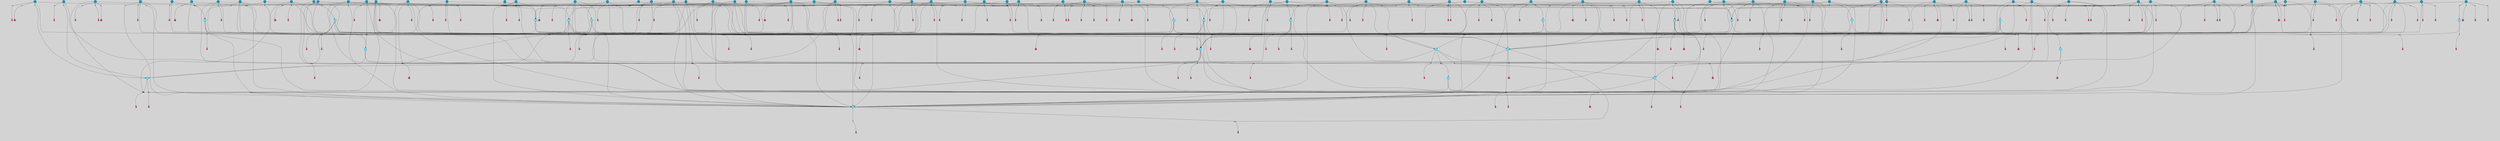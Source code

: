 // File exported with GEGELATI v1.3.1
// On the 2024-04-08 17:48:11
// With the File::TPGGraphDotExporter
digraph{
	graph[pad = "0.212, 0.055" bgcolor = lightgray]
	node[shape=circle style = filled label = ""]
		T3 [fillcolor="#66ddff"]
		T4 [fillcolor="#66ddff"]
		T7 [fillcolor="#66ddff"]
		T9 [fillcolor="#66ddff"]
		T11 [fillcolor="#66ddff"]
		T24 [fillcolor="#66ddff"]
		T27 [fillcolor="#66ddff"]
		T54 [fillcolor="#66ddff"]
		T129 [fillcolor="#66ddff"]
		T130 [fillcolor="#66ddff"]
		T159 [fillcolor="#1199bb"]
		T164 [fillcolor="#66ddff"]
		T195 [fillcolor="#66ddff"]
		T207 [fillcolor="#66ddff"]
		T212 [fillcolor="#1199bb"]
		T242 [fillcolor="#1199bb"]
		T250 [fillcolor="#1199bb"]
		T264 [fillcolor="#66ddff"]
		T266 [fillcolor="#1199bb"]
		T268 [fillcolor="#66ddff"]
		T287 [fillcolor="#1199bb"]
		T293 [fillcolor="#1199bb"]
		T300 [fillcolor="#1199bb"]
		T307 [fillcolor="#1199bb"]
		T311 [fillcolor="#66ddff"]
		T312 [fillcolor="#1199bb"]
		T317 [fillcolor="#66ddff"]
		T318 [fillcolor="#1199bb"]
		T320 [fillcolor="#1199bb"]
		T324 [fillcolor="#66ddff"]
		T335 [fillcolor="#1199bb"]
		T336 [fillcolor="#1199bb"]
		T344 [fillcolor="#1199bb"]
		T345 [fillcolor="#1199bb"]
		T347 [fillcolor="#1199bb"]
		T353 [fillcolor="#1199bb"]
		T363 [fillcolor="#1199bb"]
		T365 [fillcolor="#66ddff"]
		T366 [fillcolor="#1199bb"]
		T376 [fillcolor="#66ddff"]
		T383 [fillcolor="#1199bb"]
		T385 [fillcolor="#1199bb"]
		T389 [fillcolor="#66ddff"]
		T391 [fillcolor="#1199bb"]
		T392 [fillcolor="#1199bb"]
		T394 [fillcolor="#1199bb"]
		T395 [fillcolor="#1199bb"]
		T396 [fillcolor="#1199bb"]
		T397 [fillcolor="#1199bb"]
		T398 [fillcolor="#1199bb"]
		T399 [fillcolor="#1199bb"]
		T400 [fillcolor="#1199bb"]
		T401 [fillcolor="#1199bb"]
		T403 [fillcolor="#1199bb"]
		T404 [fillcolor="#1199bb"]
		T405 [fillcolor="#1199bb"]
		T406 [fillcolor="#1199bb"]
		T408 [fillcolor="#1199bb"]
		T413 [fillcolor="#1199bb"]
		T415 [fillcolor="#1199bb"]
		T417 [fillcolor="#1199bb"]
		T418 [fillcolor="#1199bb"]
		T422 [fillcolor="#1199bb"]
		T423 [fillcolor="#66ddff"]
		T428 [fillcolor="#1199bb"]
		T429 [fillcolor="#1199bb"]
		T430 [fillcolor="#1199bb"]
		T433 [fillcolor="#1199bb"]
		T435 [fillcolor="#1199bb"]
		T436 [fillcolor="#1199bb"]
		T438 [fillcolor="#1199bb"]
		T448 [fillcolor="#1199bb"]
		T449 [fillcolor="#1199bb"]
		T450 [fillcolor="#1199bb"]
		T451 [fillcolor="#1199bb"]
		T452 [fillcolor="#1199bb"]
		T453 [fillcolor="#1199bb"]
		T454 [fillcolor="#1199bb"]
		T455 [fillcolor="#1199bb"]
		T463 [fillcolor="#1199bb"]
		T464 [fillcolor="#1199bb"]
		T465 [fillcolor="#1199bb"]
		T466 [fillcolor="#1199bb"]
		T469 [fillcolor="#1199bb"]
		T470 [fillcolor="#66ddff"]
		T471 [fillcolor="#1199bb"]
		T472 [fillcolor="#1199bb"]
		T474 [fillcolor="#1199bb"]
		T476 [fillcolor="#1199bb"]
		T479 [fillcolor="#1199bb"]
		T480 [fillcolor="#1199bb"]
		T481 [fillcolor="#1199bb"]
		T482 [fillcolor="#1199bb"]
		T483 [fillcolor="#1199bb"]
		T486 [fillcolor="#1199bb"]
		T487 [fillcolor="#1199bb"]
		T488 [fillcolor="#1199bb"]
		T489 [fillcolor="#1199bb"]
		T490 [fillcolor="#1199bb"]
		T491 [fillcolor="#1199bb"]
		T492 [fillcolor="#1199bb"]
		T493 [fillcolor="#1199bb"]
		T494 [fillcolor="#1199bb"]
		P4715 [fillcolor="#cccccc" shape=point] //6|
		I4715 [shape=box style=invis label="6|1&2|6#1|7&#92;n10|7&2|0#1|5&#92;n9|4&0|1#2|2&#92;n8|6&0|0#1|0&#92;n"]
		P4715 -> I4715[style=invis]
		A3636 [fillcolor="#ff3366" shape=box margin=0.03 width=0 height=0 label="3"]
		T3 -> P4715 -> A3636
		P4716 [fillcolor="#cccccc" shape=point] //3|
		I4716 [shape=box style=invis label="7|6&2|4#0|2&#92;n10|3&2|7#1|4&#92;n11|6&0|4#0|1&#92;n7|1&0|0#2|6&#92;n7|6&0|3#2|6&#92;n4|0&2|6#0|1&#92;n4|4&2|5#0|2&#92;n4|6&0|4#2|7&#92;n10|0&2|3#1|5&#92;n2|6&0|5#0|2&#92;n1|0&2|3#0|7&#92;n1|6&2|0#0|5&#92;n6|2&0|1#0|7&#92;n9|2&0|3#2|7&#92;n5|3&0|6#0|6&#92;n1|7&2|5#2|3&#92;n8|1&2|7#0|6&#92;n1|0&2|5#2|1&#92;n7|1&2|2#2|5&#92;n7|4&2|6#0|3&#92;n"]
		P4716 -> I4716[style=invis]
		A3637 [fillcolor="#ff3366" shape=box margin=0.03 width=0 height=0 label="4"]
		T3 -> P4716 -> A3637
		P4717 [fillcolor="#cccccc" shape=point] //7|
		I4717 [shape=box style=invis label="0|2&2|4#2|6&#92;n5|3&0|6#0|1&#92;n4|7&2|6#0|5&#92;n7|6&0|7#0|5&#92;n10|7&2|2#1|1&#92;n"]
		P4717 -> I4717[style=invis]
		A3638 [fillcolor="#ff3366" shape=box margin=0.03 width=0 height=0 label="4"]
		T4 -> P4717 -> A3638
		P4718 [fillcolor="#cccccc" shape=point] //0|
		I4718 [shape=box style=invis label="2|5&0|1#0|6&#92;n6|1&2|2#2|7&#92;n8|0&0|3#1|4&#92;n4|3&2|5#2|4&#92;n8|1&2|4#0|0&#92;n6|6&0|1#2|6&#92;n11|7&2|4#2|5&#92;n6|2&2|4#0|2&#92;n8|5&2|4#2|4&#92;n2|1&2|1#2|2&#92;n2|7&2|5#2|6&#92;n9|7&0|5#0|4&#92;n1|2&0|5#2|6&#92;n4|2&2|3#2|7&#92;n3|3&2|1#0|2&#92;n"]
		P4718 -> I4718[style=invis]
		A3639 [fillcolor="#ff3366" shape=box margin=0.03 width=0 height=0 label="5"]
		T4 -> P4718 -> A3639
		P4719 [fillcolor="#cccccc" shape=point] //-3|
		I4719 [shape=box style=invis label="1|6&2|7#0|7&#92;n10|2&0|7#1|3&#92;n9|6&2|7#2|2&#92;n5|3&0|7#0|7&#92;n1|6&2|3#0|0&#92;n2|3&2|3#2|2&#92;n5|1&2|6#0|6&#92;n"]
		P4719 -> I4719[style=invis]
		A3640 [fillcolor="#ff3366" shape=box margin=0.03 width=0 height=0 label="7"]
		T7 -> P4719 -> A3640
		P4720 [fillcolor="#cccccc" shape=point] //5|
		I4720 [shape=box style=invis label="0|5&2|3#0|1&#92;n0|6&2|1#2|4&#92;n6|2&2|6#0|7&#92;n7|4&0|3#0|1&#92;n5|4&0|7#1|6&#92;n9|1&0|5#2|2&#92;n6|3&2|3#1|7&#92;n11|7&2|4#1|6&#92;n2|5&0|1#0|0&#92;n4|7&0|0#0|2&#92;n6|2&0|6#0|0&#92;n2|1&2|6#2|4&#92;n10|0&2|0#1|0&#92;n6|6&2|4#0|6&#92;n"]
		P4720 -> I4720[style=invis]
		A3641 [fillcolor="#ff3366" shape=box margin=0.03 width=0 height=0 label="8"]
		T7 -> P4720 -> A3641
		P4721 [fillcolor="#cccccc" shape=point] //-6|
		I4721 [shape=box style=invis label="11|1&0|7#2|0&#92;n10|4&0|1#1|0&#92;n4|3&2|4#2|1&#92;n0|5&2|0#0|0&#92;n6|1&0|0#0|3&#92;n8|2&2|0#0|4&#92;n11|4&2|0#1|6&#92;n7|0&2|6#2|3&#92;n5|3&2|6#2|0&#92;n2|0&2|0#0|4&#92;n"]
		P4721 -> I4721[style=invis]
		A3642 [fillcolor="#ff3366" shape=box margin=0.03 width=0 height=0 label="9"]
		T9 -> P4721 -> A3642
		P4722 [fillcolor="#cccccc" shape=point] //2|
		I4722 [shape=box style=invis label="6|3&2|7#1|4&#92;n8|6&0|0#2|5&#92;n2|1&0|2#0|3&#92;n8|7&0|6#0|4&#92;n2|1&2|0#0|1&#92;n0|0&2|2#2|3&#92;n6|6&0|7#2|1&#92;n6|1&0|7#2|6&#92;n5|4&2|7#0|4&#92;n0|3&0|4#2|0&#92;n11|0&2|0#2|5&#92;n4|5&2|5#2|4&#92;n5|7&0|6#0|4&#92;n9|7&2|5#0|3&#92;n5|4&2|1#0|3&#92;n5|3&0|1#1|7&#92;n0|4&0|3#2|5&#92;n"]
		P4722 -> I4722[style=invis]
		A3643 [fillcolor="#ff3366" shape=box margin=0.03 width=0 height=0 label="10"]
		T9 -> P4722 -> A3643
		P4723 [fillcolor="#cccccc" shape=point] //6|
		I4723 [shape=box style=invis label="3|0&2|7#2|2&#92;n3|2&0|4#2|5&#92;n5|1&0|2#1|0&#92;n8|7&0|1#2|0&#92;n8|5&0|3#0|6&#92;n0|2&0|2#2|3&#92;n1|5&2|5#0|5&#92;n5|6&0|6#0|7&#92;n6|7&0|0#2|6&#92;n1|2&2|3#0|0&#92;n7|7&2|3#0|4&#92;n0|7&2|7#0|6&#92;n1|0&2|2#2|7&#92;n4|4&0|1#0|0&#92;n"]
		P4723 -> I4723[style=invis]
		A3644 [fillcolor="#ff3366" shape=box margin=0.03 width=0 height=0 label="11"]
		T11 -> P4723 -> A3644
		P4724 [fillcolor="#cccccc" shape=point] //-4|
		I4724 [shape=box style=invis label="4|1&0|4#2|6&#92;n1|2&2|2#2|0&#92;n1|2&2|0#0|6&#92;n8|4&2|3#2|5&#92;n5|5&2|1#1|0&#92;n"]
		P4724 -> I4724[style=invis]
		A3645 [fillcolor="#ff3366" shape=box margin=0.03 width=0 height=0 label="12"]
		T11 -> P4724 -> A3645
		P4725 [fillcolor="#cccccc" shape=point] //-3|
		I4725 [shape=box style=invis label="8|1&2|3#0|5&#92;n0|6&0|5#0|5&#92;n3|7&2|1#0|6&#92;n3|5&0|1#0|0&#92;n9|5&2|0#0|4&#92;n3|5&0|2#0|3&#92;n10|6&2|4#1|0&#92;n9|4&2|7#2|6&#92;n1|7&2|5#2|2&#92;n"]
		P4725 -> I4725[style=invis]
		A3646 [fillcolor="#ff3366" shape=box margin=0.03 width=0 height=0 label="5"]
		T4 -> P4725 -> A3646
		P4726 [fillcolor="#cccccc" shape=point] //1|
		I4726 [shape=box style=invis label="5|1&0|6#2|7&#92;n2|4&0|4#2|2&#92;n0|6&0|5#0|4&#92;n10|6&2|5#1|6&#92;n9|3&0|1#1|7&#92;n10|3&2|2#1|0&#92;n5|0&0|0#2|1&#92;n11|3&2|3#1|5&#92;n10|3&0|1#1|0&#92;n2|4&0|1#0|1&#92;n0|2&0|3#2|4&#92;n9|2&2|1#2|5&#92;n11|7&2|6#2|6&#92;n"]
		P4726 -> I4726[style=invis]
		T24 -> P4726 -> T7
		P4727 [fillcolor="#cccccc" shape=point] //5|
		I4727 [shape=box style=invis label="3|0&2|0#0|1&#92;n3|0&0|7#0|1&#92;n5|3&0|2#2|6&#92;n4|4&2|4#2|6&#92;n11|2&0|7#1|6&#92;n2|7&2|2#2|5&#92;n9|3&2|6#2|7&#92;n7|7&0|0#0|4&#92;n6|1&2|4#2|3&#92;n5|4&2|0#1|6&#92;n1|3&0|7#0|4&#92;n"]
		P4727 -> I4727[style=invis]
		A3647 [fillcolor="#ff3366" shape=box margin=0.03 width=0 height=0 label="7"]
		T24 -> P4727 -> A3647
		P4728 [fillcolor="#cccccc" shape=point] //-2|
		I4728 [shape=box style=invis label="4|1&0|4#0|3&#92;n4|2&0|5#2|0&#92;n5|5&2|6#0|5&#92;n1|4&0|1#0|2&#92;n6|3&2|7#1|5&#92;n0|4&2|0#0|3&#92;n8|5&2|5#1|2&#92;n10|7&2|7#1|1&#92;n3|4&0|0#2|1&#92;n3|6&2|5#2|5&#92;n8|3&0|1#0|7&#92;n10|0&2|7#1|3&#92;n4|1&2|4#0|1&#92;n9|3&2|0#0|4&#92;n3|6&2|0#0|4&#92;n1|2&0|6#2|1&#92;n4|0&2|1#2|2&#92;n"]
		P4728 -> I4728[style=invis]
		A3648 [fillcolor="#ff3366" shape=box margin=0.03 width=0 height=0 label="14"]
		T24 -> P4728 -> A3648
		P4729 [fillcolor="#cccccc" shape=point] //2|
		I4729 [shape=box style=invis label="9|1&2|3#0|1&#92;n5|2&2|0#2|4&#92;n3|6&2|5#2|7&#92;n7|0&2|5#0|4&#92;n1|2&0|3#0|5&#92;n7|3&2|7#0|0&#92;n"]
		P4729 -> I4729[style=invis]
		A3649 [fillcolor="#ff3366" shape=box margin=0.03 width=0 height=0 label="2"]
		T27 -> P4729 -> A3649
		P4730 [fillcolor="#cccccc" shape=point] //-6|
		I4730 [shape=box style=invis label="7|5&0|4#0|4&#92;n11|0&2|5#2|1&#92;n"]
		P4730 -> I4730[style=invis]
		A3650 [fillcolor="#ff3366" shape=box margin=0.03 width=0 height=0 label="3"]
		T27 -> P4730 -> A3650
		T27 -> P4716
		T27 -> P4718
		P4731 [fillcolor="#cccccc" shape=point] //0|
		I4731 [shape=box style=invis label="4|0&0|3#2|7&#92;n10|2&0|3#1|7&#92;n3|5&0|2#0|3&#92;n4|5&0|0#2|1&#92;n10|7&2|0#1|2&#92;n5|3&2|3#1|6&#92;n9|5&2|0#0|4&#92;n5|4&2|7#0|2&#92;n10|3&2|7#1|4&#92;n7|2&0|1#2|6&#92;n8|6&0|5#0|5&#92;n8|7&2|3#0|5&#92;n2|6&2|4#0|0&#92;n"]
		P4731 -> I4731[style=invis]
		A3651 [fillcolor="#ff3366" shape=box margin=0.03 width=0 height=0 label="5"]
		T27 -> P4731 -> A3651
		P4732 [fillcolor="#cccccc" shape=point] //8|
		I4732 [shape=box style=invis label="9|0&0|1#2|0&#92;n10|1&2|5#1|4&#92;n8|2&2|6#0|4&#92;n2|4&2|5#2|3&#92;n4|2&2|2#0|2&#92;n7|5&0|2#0|0&#92;n8|2&2|1#1|3&#92;n8|7&0|7#2|1&#92;n1|1&0|0#0|7&#92;n5|6&2|5#1|0&#92;n6|6&2|5#0|0&#92;n11|4&0|3#2|6&#92;n4|2&2|4#0|7&#92;n5|6&0|1#2|0&#92;n11|3&0|2#0|7&#92;n"]
		P4732 -> I4732[style=invis]
		A3652 [fillcolor="#ff3366" shape=box margin=0.03 width=0 height=0 label="6"]
		T54 -> P4732 -> A3652
		T54 -> P4727
		P4733 [fillcolor="#cccccc" shape=point] //-10|
		I4733 [shape=box style=invis label="3|6&0|0#0|4&#92;n4|1&2|4#0|1&#92;n5|1&0|1#0|4&#92;n5|5&2|6#0|5&#92;n6|5&0|6#0|3&#92;n11|1&2|0#0|1&#92;n0|7&2|0#0|3&#92;n1|2&0|6#0|1&#92;n8|0&0|4#2|0&#92;n0|4&0|7#2|7&#92;n7|0&2|7#1|3&#92;n3|1&0|5#2|5&#92;n5|1&0|4#0|3&#92;n2|2&0|2#0|0&#92;n8|3&0|1#0|7&#92;n3|0&0|3#0|5&#92;n7|2&0|5#2|0&#92;n6|3&2|7#1|5&#92;n4|7&2|7#2|1&#92;n"]
		P4733 -> I4733[style=invis]
		A3653 [fillcolor="#ff3366" shape=box margin=0.03 width=0 height=0 label="14"]
		T54 -> P4733 -> A3653
		T54 -> P4720
		T129 -> P4732
		T129 -> P4727
		P4734 [fillcolor="#cccccc" shape=point] //10|
		I4734 [shape=box style=invis label="4|5&2|7#2|1&#92;n1|7&2|3#0|6&#92;n3|5&2|2#0|3&#92;n10|3&0|7#1|4&#92;n7|1&0|4#2|6&#92;n10|2&0|3#1|7&#92;n9|5&2|0#0|4&#92;n4|0&0|3#2|7&#92;n11|4&2|6#1|2&#92;n5|4&2|7#0|2&#92;n2|6&2|4#0|0&#92;n6|5&0|7#2|1&#92;n5|3&2|3#1|6&#92;n10|7&2|0#1|2&#92;n"]
		P4734 -> I4734[style=invis]
		A3654 [fillcolor="#ff3366" shape=box margin=0.03 width=0 height=0 label="5"]
		T129 -> P4734 -> A3654
		P4735 [fillcolor="#cccccc" shape=point] //5|
		I4735 [shape=box style=invis label="9|4&2|3#1|3&#92;n0|4&2|4#0|5&#92;n6|1&2|6#2|5&#92;n4|0&0|5#2|0&#92;n"]
		P4735 -> I4735[style=invis]
		A3655 [fillcolor="#ff3366" shape=box margin=0.03 width=0 height=0 label="7"]
		T129 -> P4735 -> A3655
		P4736 [fillcolor="#cccccc" shape=point] //6|
		I4736 [shape=box style=invis label="9|4&2|7#0|6&#92;n8|4&0|1#1|0&#92;n1|3&0|0#2|1&#92;n2|4&0|6#2|2&#92;n5|1&2|5#0|7&#92;n3|0&0|3#2|6&#92;n2|2&2|6#0|2&#92;n8|4&0|4#2|2&#92;n5|1&2|4#0|3&#92;n9|4&0|6#0|6&#92;n5|0&2|2#1|5&#92;n11|7&0|0#1|1&#92;n0|4&0|3#0|3&#92;n7|7&2|4#2|5&#92;n1|5&0|1#2|1&#92;n"]
		P4736 -> I4736[style=invis]
		A3656 [fillcolor="#ff3366" shape=box margin=0.03 width=0 height=0 label="1"]
		T129 -> P4736 -> A3656
		P4737 [fillcolor="#cccccc" shape=point] //-5|
		I4737 [shape=box style=invis label="10|6&2|5#1|6&#92;n9|3&0|1#1|7&#92;n2|4&0|1#0|1&#92;n11|3&0|7#1|6&#92;n5|1&0|6#2|7&#92;n8|0&0|0#0|1&#92;n0|6&0|7#0|4&#92;n6|7&2|6#2|6&#92;n11|0&2|3#0|5&#92;n"]
		P4737 -> I4737[style=invis]
		T130 -> P4737 -> T7
		P4738 [fillcolor="#cccccc" shape=point] //9|
		I4738 [shape=box style=invis label="9|0&2|4#1|2&#92;n10|3&0|5#1|7&#92;n"]
		P4738 -> I4738[style=invis]
		A3657 [fillcolor="#ff3366" shape=box margin=0.03 width=0 height=0 label="3"]
		T130 -> P4738 -> A3657
		P4739 [fillcolor="#cccccc" shape=point] //4|
		I4739 [shape=box style=invis label="7|1&2|6#1|3&#92;n10|1&0|3#1|6&#92;n8|5&2|3#2|1&#92;n11|5&0|0#2|6&#92;n4|1&0|6#0|0&#92;n11|1&0|2#0|3&#92;n2|0&2|1#0|7&#92;n"]
		P4739 -> I4739[style=invis]
		A3658 [fillcolor="#ff3366" shape=box margin=0.03 width=0 height=0 label="2"]
		T130 -> P4739 -> A3658
		P4740 [fillcolor="#cccccc" shape=point] //-10|
		I4740 [shape=box style=invis label="8|4&0|2#0|1&#92;n5|3&2|6#2|7&#92;n3|1&2|7#0|6&#92;n4|7&0|4#0|2&#92;n1|7&2|6#0|4&#92;n10|5&2|1#1|5&#92;n4|0&0|7#0|7&#92;n6|6&0|0#0|1&#92;n10|4&2|1#1|0&#92;n"]
		P4740 -> I4740[style=invis]
		A3659 [fillcolor="#ff3366" shape=box margin=0.03 width=0 height=0 label="5"]
		T130 -> P4740 -> A3659
		P4741 [fillcolor="#cccccc" shape=point] //7|
		I4741 [shape=box style=invis label="7|0&2|1#2|0&#92;n9|7&2|1#1|7&#92;n8|2&0|1#1|0&#92;n6|6&0|2#1|1&#92;n2|2&0|5#0|0&#92;n5|7&0|0#2|1&#92;n5|1&2|5#1|5&#92;n4|7&2|4#2|3&#92;n10|5&2|2#1|5&#92;n1|3&2|2#2|0&#92;n10|2&2|6#1|5&#92;n"]
		P4741 -> I4741[style=invis]
		A3660 [fillcolor="#ff3366" shape=box margin=0.03 width=0 height=0 label="1"]
		T159 -> P4741 -> A3660
		P4742 [fillcolor="#cccccc" shape=point] //7|
		I4742 [shape=box style=invis label="7|4&2|7#0|4&#92;n4|6&0|1#2|5&#92;n2|1&2|3#0|0&#92;n4|3&2|0#0|1&#92;n0|0&2|7#2|7&#92;n7|7&0|5#2|3&#92;n5|0&2|1#2|2&#92;n10|0&0|4#1|2&#92;n4|4&0|7#0|0&#92;n6|7&0|2#0|1&#92;n1|4&2|5#0|4&#92;n"]
		P4742 -> I4742[style=invis]
		A3661 [fillcolor="#ff3366" shape=box margin=0.03 width=0 height=0 label="0"]
		T159 -> P4742 -> A3661
		P4743 [fillcolor="#cccccc" shape=point] //5|
		I4743 [shape=box style=invis label="0|5&2|3#0|1&#92;n0|6&2|1#2|4&#92;n6|2&2|6#0|7&#92;n9|0&2|7#1|1&#92;n7|4&0|3#0|1&#92;n11|7&2|4#1|6&#92;n9|1&0|5#2|2&#92;n5|4&0|7#1|6&#92;n2|5&0|1#0|0&#92;n4|7&0|0#0|2&#92;n6|2&0|6#0|0&#92;n2|1&2|6#2|4&#92;n10|0&0|0#1|0&#92;n6|6&2|4#0|6&#92;n"]
		P4743 -> I4743[style=invis]
		T159 -> P4743 -> T129
		T164 -> P4718
		P4744 [fillcolor="#cccccc" shape=point] //-1|
		I4744 [shape=box style=invis label="6|4&0|4#2|4&#92;n4|5&2|5#2|4&#92;n9|7&2|5#0|3&#92;n3|7&2|6#0|6&#92;n8|7&0|6#0|4&#92;n2|1&2|0#0|1&#92;n8|6&0|0#2|5&#92;n2|1&0|2#0|3&#92;n6|1&0|7#2|6&#92;n6|3&0|1#1|6&#92;n5|4&2|7#0|4&#92;n0|7&0|4#2|0&#92;n11|0&2|0#2|5&#92;n3|7&2|0#2|7&#92;n8|3&2|7#1|4&#92;n5|7&0|6#0|4&#92;n0|0&2|3#2|3&#92;n5|4&2|1#0|3&#92;n0|4&0|3#2|5&#92;n"]
		P4744 -> I4744[style=invis]
		A3662 [fillcolor="#ff3366" shape=box margin=0.03 width=0 height=0 label="10"]
		T164 -> P4744 -> A3662
		P4745 [fillcolor="#cccccc" shape=point] //-7|
		I4745 [shape=box style=invis label="6|1&0|2#0|3&#92;n1|2&0|1#2|0&#92;n10|3&2|2#1|1&#92;n0|1&0|2#0|7&#92;n4|6&2|7#2|4&#92;n6|0&2|7#0|6&#92;n"]
		P4745 -> I4745[style=invis]
		A3663 [fillcolor="#ff3366" shape=box margin=0.03 width=0 height=0 label="7"]
		T164 -> P4745 -> A3663
		P4746 [fillcolor="#cccccc" shape=point] //-6|
		I4746 [shape=box style=invis label="11|7&0|1#0|6&#92;n3|5&0|1#0|3&#92;n1|5&0|5#0|6&#92;n1|7&2|5#2|2&#92;n0|0&0|2#2|2&#92;n4|4&0|1#0|5&#92;n6|4&2|2#0|2&#92;n0|6&2|5#0|5&#92;n0|3&2|2#2|6&#92;n"]
		P4746 -> I4746[style=invis]
		A3664 [fillcolor="#ff3366" shape=box margin=0.03 width=0 height=0 label="5"]
		T164 -> P4746 -> A3664
		P4747 [fillcolor="#cccccc" shape=point] //4|
		I4747 [shape=box style=invis label="4|3&0|6#0|3&#92;n5|7&2|3#2|2&#92;n5|6&0|7#1|2&#92;n1|4&2|6#0|3&#92;n8|4&2|1#2|5&#92;n9|5&2|4#1|4&#92;n2|4&0|5#0|7&#92;n10|0&0|6#1|3&#92;n3|0&0|6#0|2&#92;n2|7&2|7#2|6&#92;n5|2&0|5#1|5&#92;n10|4&2|5#1|7&#92;n4|0&0|4#2|4&#92;n11|1&0|4#2|6&#92;n10|6&2|0#1|4&#92;n9|7&0|3#1|4&#92;n4|5&2|7#0|6&#92;n11|5&2|6#2|3&#92;n0|3&0|5#0|1&#92;n"]
		P4747 -> I4747[style=invis]
		A3665 [fillcolor="#ff3366" shape=box margin=0.03 width=0 height=0 label="13"]
		T164 -> P4747 -> A3665
		P4748 [fillcolor="#cccccc" shape=point] //5|
		I4748 [shape=box style=invis label="3|0&2|0#2|1&#92;n3|0&0|7#0|1&#92;n5|3&0|2#2|6&#92;n4|4&2|4#2|6&#92;n5|4&2|0#1|6&#92;n2|7&2|2#2|5&#92;n1|3&0|7#0|4&#92;n11|6&2|2#0|7&#92;n7|7&0|0#0|4&#92;n6|1&2|4#2|3&#92;n11|0&0|7#1|6&#92;n9|3&2|6#2|7&#92;n"]
		P4748 -> I4748[style=invis]
		A3666 [fillcolor="#ff3366" shape=box margin=0.03 width=0 height=0 label="7"]
		T195 -> P4748 -> A3666
		P4749 [fillcolor="#cccccc" shape=point] //4|
		I4749 [shape=box style=invis label="7|1&0|6#0|1&#92;n6|7&2|7#1|7&#92;n10|1&2|1#1|1&#92;n9|6&2|2#1|4&#92;n4|7&0|4#2|2&#92;n9|6&0|5#1|1&#92;n10|0&2|6#1|6&#92;n5|1&0|1#2|3&#92;n10|1&0|5#1|0&#92;n3|4&2|3#0|0&#92;n8|2&0|5#2|4&#92;n1|6&2|0#0|0&#92;n2|3&0|1#2|6&#92;n5|2&2|2#1|6&#92;n2|2&0|1#2|1&#92;n3|1&2|7#0|3&#92;n6|7&2|3#0|4&#92;n"]
		P4749 -> I4749[style=invis]
		A3667 [fillcolor="#ff3366" shape=box margin=0.03 width=0 height=0 label="10"]
		T195 -> P4749 -> A3667
		P4750 [fillcolor="#cccccc" shape=point] //-4|
		I4750 [shape=box style=invis label="0|4&0|0#2|7&#92;n8|5&2|4#2|4&#92;n4|3&2|5#2|4&#92;n11|7&2|2#2|5&#92;n6|5&2|2#2|7&#92;n3|2&0|7#0|7&#92;n3|3&2|1#0|3&#92;n2|6&0|3#2|5&#92;n0|1&2|6#2|2&#92;n8|2&0|0#1|6&#92;n0|7&0|5#0|4&#92;n9|5&0|3#2|7&#92;n2|7&2|5#2|6&#92;n9|0&2|0#0|1&#92;n1|2&2|4#0|2&#92;n"]
		P4750 -> I4750[style=invis]
		T195 -> P4750 -> T27
		T195 -> P4742
		T207 -> P4741
		P4751 [fillcolor="#cccccc" shape=point] //-3|
		I4751 [shape=box style=invis label="3|7&0|0#0|2&#92;n11|5&0|1#1|1&#92;n4|1&0|6#2|6&#92;n4|0&0|1#0|5&#92;n"]
		P4751 -> I4751[style=invis]
		T207 -> P4751 -> T24
		P4752 [fillcolor="#cccccc" shape=point] //5|
		I4752 [shape=box style=invis label="8|1&2|6#0|6&#92;n3|0&0|7#0|1&#92;n11|3&0|2#2|6&#92;n4|4&2|4#2|6&#92;n11|2&0|7#1|6&#92;n2|7&2|2#2|5&#92;n7|7&0|0#0|4&#92;n6|1&2|4#2|3&#92;n5|4&2|0#1|6&#92;n3|0&2|0#0|1&#92;n1|3&0|7#0|4&#92;n"]
		P4752 -> I4752[style=invis]
		A3668 [fillcolor="#ff3366" shape=box margin=0.03 width=0 height=0 label="7"]
		T207 -> P4752 -> A3668
		P4753 [fillcolor="#cccccc" shape=point] //5|
		I4753 [shape=box style=invis label="10|4&2|6#1|2&#92;n8|4&0|1#1|0&#92;n0|4&2|6#0|0&#92;n8|4&2|5#2|1&#92;n7|5&2|5#1|0&#92;n3|6&0|6#2|2&#92;n1|7&0|7#0|5&#92;n2|0&0|7#2|4&#92;n9|4&2|6#2|7&#92;n2|6&2|2#0|0&#92;n11|7&2|7#0|7&#92;n5|5&0|0#0|1&#92;n10|1&0|0#1|0&#92;n7|3&0|1#2|5&#92;n9|2&2|7#1|5&#92;n9|0&2|5#1|2&#92;n1|6&2|4#2|2&#92;n3|3&2|2#0|7&#92;n1|6&2|0#0|0&#92;n6|4&2|6#1|0&#92;n"]
		P4753 -> I4753[style=invis]
		A3669 [fillcolor="#ff3366" shape=box margin=0.03 width=0 height=0 label="1"]
		T207 -> P4753 -> A3669
		P4754 [fillcolor="#cccccc" shape=point] //7|
		I4754 [shape=box style=invis label="6|1&2|6#2|7&#92;n7|0&2|4#2|3&#92;n3|3&0|7#0|6&#92;n5|4&0|2#2|4&#92;n8|5&2|6#2|7&#92;n0|0&2|3#0|3&#92;n5|4&2|4#2|6&#92;n"]
		P4754 -> I4754[style=invis]
		T207 -> P4754 -> T4
		P4755 [fillcolor="#cccccc" shape=point] //5|
		I4755 [shape=box style=invis label="9|4&2|3#1|3&#92;n0|4&2|4#0|5&#92;n6|1&2|6#2|5&#92;n4|0&0|5#2|0&#92;n"]
		P4755 -> I4755[style=invis]
		A3670 [fillcolor="#ff3366" shape=box margin=0.03 width=0 height=0 label="7"]
		T212 -> P4755 -> A3670
		P4756 [fillcolor="#cccccc" shape=point] //10|
		I4756 [shape=box style=invis label="4|5&2|7#2|1&#92;n1|7&2|3#0|6&#92;n3|5&2|2#0|3&#92;n10|3&0|7#1|4&#92;n7|1&0|4#2|6&#92;n10|2&0|3#1|7&#92;n9|5&2|0#0|4&#92;n4|0&0|3#2|7&#92;n11|4&2|6#1|2&#92;n5|4&2|7#0|2&#92;n2|6&2|4#0|0&#92;n6|5&0|7#2|1&#92;n5|3&2|3#1|6&#92;n10|7&2|0#1|2&#92;n"]
		P4756 -> I4756[style=invis]
		A3671 [fillcolor="#ff3366" shape=box margin=0.03 width=0 height=0 label="5"]
		T212 -> P4756 -> A3671
		P4757 [fillcolor="#cccccc" shape=point] //6|
		I4757 [shape=box style=invis label="9|4&2|7#0|6&#92;n8|4&0|1#1|0&#92;n1|3&0|0#2|1&#92;n2|4&0|6#2|2&#92;n5|1&2|5#0|7&#92;n3|0&0|3#2|6&#92;n2|2&2|6#0|2&#92;n8|4&0|4#2|2&#92;n5|1&2|4#0|3&#92;n9|4&0|6#0|6&#92;n5|0&2|2#1|5&#92;n11|7&0|0#1|1&#92;n0|4&0|3#0|3&#92;n7|7&2|4#2|5&#92;n1|5&0|1#2|1&#92;n"]
		P4757 -> I4757[style=invis]
		A3672 [fillcolor="#ff3366" shape=box margin=0.03 width=0 height=0 label="1"]
		T212 -> P4757 -> A3672
		P4758 [fillcolor="#cccccc" shape=point] //5|
		I4758 [shape=box style=invis label="3|0&2|0#0|1&#92;n3|0&0|7#0|1&#92;n5|3&0|2#2|6&#92;n4|4&2|4#2|6&#92;n11|2&0|7#1|6&#92;n2|7&2|2#2|5&#92;n9|3&2|6#2|7&#92;n7|7&0|0#0|4&#92;n6|1&2|4#2|3&#92;n5|4&2|0#1|6&#92;n1|3&0|7#0|4&#92;n"]
		P4758 -> I4758[style=invis]
		A3673 [fillcolor="#ff3366" shape=box margin=0.03 width=0 height=0 label="7"]
		T212 -> P4758 -> A3673
		P4759 [fillcolor="#cccccc" shape=point] //8|
		I4759 [shape=box style=invis label="9|0&0|1#2|0&#92;n10|1&2|5#1|4&#92;n8|2&2|6#0|4&#92;n2|4&2|5#2|3&#92;n4|2&2|2#0|2&#92;n7|5&0|2#0|0&#92;n8|2&2|1#1|3&#92;n8|7&0|7#2|1&#92;n1|1&0|0#0|7&#92;n5|6&2|5#1|0&#92;n6|6&2|5#0|0&#92;n11|4&0|3#2|6&#92;n4|2&2|4#0|7&#92;n5|6&0|1#2|0&#92;n11|3&0|2#0|7&#92;n"]
		P4759 -> I4759[style=invis]
		A3674 [fillcolor="#ff3366" shape=box margin=0.03 width=0 height=0 label="6"]
		T212 -> P4759 -> A3674
		P4760 [fillcolor="#cccccc" shape=point] //4|
		I4760 [shape=box style=invis label="7|1&2|6#1|3&#92;n2|6&0|7#2|4&#92;n8|0&2|3#2|1&#92;n4|0&2|4#2|6&#92;n4|1&0|6#0|0&#92;n2|5&2|1#0|7&#92;n"]
		P4760 -> I4760[style=invis]
		A3675 [fillcolor="#ff3366" shape=box margin=0.03 width=0 height=0 label="2"]
		T242 -> P4760 -> A3675
		P4761 [fillcolor="#cccccc" shape=point] //5|
		I4761 [shape=box style=invis label="1|6&2|7#0|7&#92;n9|2&2|7#2|2&#92;n10|2&0|7#1|3&#92;n5|3&0|7#0|7&#92;n7|0&2|7#2|2&#92;n1|6&2|3#0|0&#92;n2|3&2|3#2|2&#92;n"]
		P4761 -> I4761[style=invis]
		A3676 [fillcolor="#ff3366" shape=box margin=0.03 width=0 height=0 label="7"]
		T242 -> P4761 -> A3676
		P4762 [fillcolor="#cccccc" shape=point] //-4|
		I4762 [shape=box style=invis label="0|7&2|5#0|4&#92;n8|5&0|5#2|7&#92;n5|6&0|7#0|4&#92;n7|0&0|5#2|1&#92;n10|6&2|1#1|2&#92;n0|0&2|1#0|6&#92;n8|4&0|5#0|6&#92;n4|2&0|5#2|4&#92;n"]
		P4762 -> I4762[style=invis]
		A3677 [fillcolor="#ff3366" shape=box margin=0.03 width=0 height=0 label="5"]
		T242 -> P4762 -> A3677
		P4763 [fillcolor="#cccccc" shape=point] //-7|
		I4763 [shape=box style=invis label="9|7&2|6#0|3&#92;n10|7&0|7#1|7&#92;n3|3&0|7#0|1&#92;n8|2&2|7#1|5&#92;n6|1&0|7#0|6&#92;n0|3&0|0#2|3&#92;n4|5&0|1#0|2&#92;n7|4&2|1#0|1&#92;n"]
		P4763 -> I4763[style=invis]
		A3678 [fillcolor="#ff3366" shape=box margin=0.03 width=0 height=0 label="0"]
		T242 -> P4763 -> A3678
		P4764 [fillcolor="#cccccc" shape=point] //-2|
		I4764 [shape=box style=invis label="11|7&2|0#1|7&#92;n4|3&0|1#2|5&#92;n0|4&2|4#2|7&#92;n1|6&0|0#0|4&#92;n4|0&0|0#0|5&#92;n0|6&2|3#2|0&#92;n9|6&2|5#1|3&#92;n0|7&2|1#2|5&#92;n4|4&0|5#0|1&#92;n10|4&0|0#1|0&#92;n"]
		P4764 -> I4764[style=invis]
		A3679 [fillcolor="#ff3366" shape=box margin=0.03 width=0 height=0 label="12"]
		T242 -> P4764 -> A3679
		P4765 [fillcolor="#cccccc" shape=point] //8|
		I4765 [shape=box style=invis label="5|4&2|1#1|0&#92;n3|0&0|3#2|0&#92;n3|7&2|2#0|6&#92;n6|6&0|2#2|4&#92;n0|0&0|2#0|6&#92;n"]
		P4765 -> I4765[style=invis]
		T250 -> P4765 -> T164
		T250 -> P4748
		T250 -> P4742
		T250 -> P4727
		P4766 [fillcolor="#cccccc" shape=point] //10|
		I4766 [shape=box style=invis label="6|1&2|4#2|3&#92;n3|0&0|7#0|1&#92;n5|3&0|2#2|6&#92;n4|4&0|4#2|6&#92;n5|4&2|0#1|6&#92;n10|5&0|6#1|5&#92;n2|5&2|1#2|2&#92;n1|3&0|7#0|4&#92;n3|0&2|0#0|1&#92;n11|2&0|5#1|6&#92;n9|3&2|6#2|7&#92;n7|7&0|0#0|4&#92;n"]
		P4766 -> I4766[style=invis]
		A3680 [fillcolor="#ff3366" shape=box margin=0.03 width=0 height=0 label="7"]
		T250 -> P4766 -> A3680
		T264 -> P4764
		P4767 [fillcolor="#cccccc" shape=point] //-3|
		I4767 [shape=box style=invis label="7|2&2|4#0|2&#92;n4|1&2|6#0|1&#92;n11|6&0|4#0|1&#92;n7|1&0|0#2|6&#92;n6|2&0|1#0|7&#92;n10|3&2|7#1|4&#92;n3|5&2|3#0|1&#92;n4|4&2|5#0|2&#92;n4|6&0|4#2|7&#92;n2|5&0|5#0|2&#92;n10|0&2|3#1|4&#92;n0|1&2|7#0|6&#92;n7|6&0|3#2|6&#92;n1|3&0|6#2|0&#92;n5|3&0|6#0|6&#92;n1|4&2|5#2|3&#92;n1|6&2|0#0|5&#92;n9|2&0|3#2|7&#92;n7|1&2|2#2|5&#92;n"]
		P4767 -> I4767[style=invis]
		T264 -> P4767 -> T207
		P4768 [fillcolor="#cccccc" shape=point] //2|
		I4768 [shape=box style=invis label="4|1&0|4#2|6&#92;n5|5&2|1#1|0&#92;n1|0&2|0#0|6&#92;n8|4&2|3#2|5&#92;n"]
		P4768 -> I4768[style=invis]
		T264 -> P4768 -> T11
		T266 -> P4737
		P4769 [fillcolor="#cccccc" shape=point] //2|
		I4769 [shape=box style=invis label="2|4&0|7#2|1&#92;n1|0&2|4#2|3&#92;n"]
		P4769 -> I4769[style=invis]
		A3681 [fillcolor="#ff3366" shape=box margin=0.03 width=0 height=0 label="3"]
		T266 -> P4769 -> A3681
		P4770 [fillcolor="#cccccc" shape=point] //-6|
		I4770 [shape=box style=invis label="3|5&0|0#0|2&#92;n6|6&2|1#2|6&#92;n4|6&0|1#2|5&#92;n7|1&0|6#1|3&#92;n11|1&2|4#0|5&#92;n1|2&0|1#2|3&#92;n4|3&0|5#2|4&#92;n4|0&0|5#2|0&#92;n8|5&2|4#2|4&#92;n2|4&0|1#0|6&#92;n5|1&2|4#0|0&#92;n3|3&2|1#0|2&#92;n9|7&0|5#0|4&#92;n2|2&0|6#2|0&#92;n7|1&2|2#2|2&#92;n"]
		P4770 -> I4770[style=invis]
		A3682 [fillcolor="#ff3366" shape=box margin=0.03 width=0 height=0 label="5"]
		T266 -> P4770 -> A3682
		P4771 [fillcolor="#cccccc" shape=point] //3|
		I4771 [shape=box style=invis label="4|7&0|7#2|7&#92;n11|5&2|6#0|2&#92;n5|5&2|6#2|0&#92;n3|2&0|6#0|3&#92;n10|2&2|5#1|5&#92;n9|4&2|3#1|5&#92;n2|5&2|7#2|4&#92;n11|3&2|5#1|0&#92;n7|0&0|7#2|1&#92;n1|2&0|5#0|1&#92;n"]
		P4771 -> I4771[style=invis]
		A3683 [fillcolor="#ff3366" shape=box margin=0.03 width=0 height=0 label="5"]
		T266 -> P4771 -> A3683
		P4772 [fillcolor="#cccccc" shape=point] //8|
		I4772 [shape=box style=invis label="9|0&0|1#2|0&#92;n10|1&2|5#1|4&#92;n8|2&2|6#0|4&#92;n4|5&0|3#0|1&#92;n2|4&2|5#2|3&#92;n4|2&2|2#0|2&#92;n7|5&0|2#0|0&#92;n8|2&2|1#1|3&#92;n8|7&0|7#2|1&#92;n1|1&0|0#0|7&#92;n5|6&2|5#1|0&#92;n6|3&2|5#0|0&#92;n11|4&0|3#2|6&#92;n1|2&2|4#0|7&#92;n5|6&0|1#2|0&#92;n11|3&0|2#0|7&#92;n"]
		P4772 -> I4772[style=invis]
		A3684 [fillcolor="#ff3366" shape=box margin=0.03 width=0 height=0 label="6"]
		T266 -> P4772 -> A3684
		T268 -> P4741
		T268 -> P4742
		T268 -> P4767
		P4773 [fillcolor="#cccccc" shape=point] //5|
		I4773 [shape=box style=invis label="1|6&2|7#0|7&#92;n9|2&2|7#2|3&#92;n10|2&0|7#1|3&#92;n0|0&2|7#2|2&#92;n1|6&2|3#0|0&#92;n2|3&2|3#2|2&#92;n"]
		P4773 -> I4773[style=invis]
		A3685 [fillcolor="#ff3366" shape=box margin=0.03 width=0 height=0 label="7"]
		T268 -> P4773 -> A3685
		P4774 [fillcolor="#cccccc" shape=point] //-6|
		I4774 [shape=box style=invis label="6|0&0|5#2|5&#92;n0|3&2|1#2|1&#92;n"]
		P4774 -> I4774[style=invis]
		A3686 [fillcolor="#ff3366" shape=box margin=0.03 width=0 height=0 label="3"]
		T268 -> P4774 -> A3686
		P4775 [fillcolor="#cccccc" shape=point] //2|
		I4775 [shape=box style=invis label="1|7&0|0#2|1&#92;n11|7&2|0#1|3&#92;n4|3&0|1#0|5&#92;n1|6&2|4#2|4&#92;n8|6&2|4#0|0&#92;n2|7&2|5#2|6&#92;n9|6&2|3#2|2&#92;n10|4&2|0#1|0&#92;n9|0&2|5#1|3&#92;n6|1&2|6#2|7&#92;n4|4&0|5#0|1&#92;n"]
		P4775 -> I4775[style=invis]
		A3687 [fillcolor="#ff3366" shape=box margin=0.03 width=0 height=0 label="12"]
		T287 -> P4775 -> A3687
		P4776 [fillcolor="#cccccc" shape=point] //-10|
		I4776 [shape=box style=invis label="9|6&0|2#2|6&#92;n11|0&2|6#1|5&#92;n10|6&0|7#1|5&#92;n3|0&0|6#0|7&#92;n9|4&2|6#0|3&#92;n10|6&2|4#1|6&#92;n"]
		P4776 -> I4776[style=invis]
		A3688 [fillcolor="#ff3366" shape=box margin=0.03 width=0 height=0 label="4"]
		T287 -> P4776 -> A3688
		P4777 [fillcolor="#cccccc" shape=point] //7|
		I4777 [shape=box style=invis label="7|2&0|4#1|3&#92;n7|7&0|0#0|4&#92;n4|4&2|4#2|6&#92;n2|3&2|2#2|5&#92;n8|0&0|2#2|1&#92;n9|3&2|6#2|7&#92;n6|4&2|4#2|3&#92;n3|3&2|0#0|1&#92;n6|4&2|0#1|6&#92;n5|3&0|7#0|4&#92;n"]
		P4777 -> I4777[style=invis]
		A3689 [fillcolor="#ff3366" shape=box margin=0.03 width=0 height=0 label="7"]
		T287 -> P4777 -> A3689
		P4778 [fillcolor="#cccccc" shape=point] //-6|
		I4778 [shape=box style=invis label="9|0&2|0#0|1&#92;n3|2&0|2#0|3&#92;n5|4&0|5#1|7&#92;n2|1&0|4#0|3&#92;n9|2&2|0#2|4&#92;n7|6&0|4#0|2&#92;n2|3&0|6#2|6&#92;n1|2&0|3#2|0&#92;n"]
		P4778 -> I4778[style=invis]
		T287 -> P4778 -> T54
		T287 -> P4737
		P4779 [fillcolor="#cccccc" shape=point] //5|
		I4779 [shape=box style=invis label="1|0&2|4#2|6&#92;n"]
		P4779 -> I4779[style=invis]
		A3690 [fillcolor="#ff3366" shape=box margin=0.03 width=0 height=0 label="3"]
		T293 -> P4779 -> A3690
		T293 -> P4771
		P4780 [fillcolor="#cccccc" shape=point] //-4|
		I4780 [shape=box style=invis label="1|3&2|2#2|0&#92;n4|6&0|2#0|1&#92;n5|1&2|5#1|3&#92;n4|7&2|4#2|3&#92;n10|5&0|2#1|5&#92;n6|5&0|6#1|0&#92;n11|7&2|1#1|7&#92;n7|1&2|1#2|0&#92;n10|0&2|6#1|5&#92;n"]
		P4780 -> I4780[style=invis]
		T293 -> P4780 -> T130
		T293 -> P4772
		T293 -> P4727
		P4781 [fillcolor="#cccccc" shape=point] //5|
		I4781 [shape=box style=invis label="5|0&2|2#1|5&#92;n0|3&0|4#0|0&#92;n6|0&2|1#1|6&#92;n"]
		P4781 -> I4781[style=invis]
		A3691 [fillcolor="#ff3366" shape=box margin=0.03 width=0 height=0 label="2"]
		T300 -> P4781 -> A3691
		P4782 [fillcolor="#cccccc" shape=point] //-4|
		I4782 [shape=box style=invis label="4|5&0|7#0|5&#92;n1|3&2|3#2|6&#92;n8|0&2|5#2|5&#92;n3|1&2|5#2|5&#92;n0|2&0|4#0|0&#92;n10|5&2|3#1|4&#92;n1|0&2|6#0|0&#92;n0|1&2|4#2|4&#92;n"]
		P4782 -> I4782[style=invis]
		A3692 [fillcolor="#ff3366" shape=box margin=0.03 width=0 height=0 label="1"]
		T300 -> P4782 -> A3692
		T300 -> P4727
		T300 -> P4745
		P4783 [fillcolor="#cccccc" shape=point] //6|
		I4783 [shape=box style=invis label="6|3&2|5#1|5&#92;n7|5&2|1#2|6&#92;n1|4&2|2#0|6&#92;n3|7&0|6#2|5&#92;n7|3&2|6#2|5&#92;n1|0&2|5#0|0&#92;n10|5&2|2#1|1&#92;n10|7&0|1#1|6&#92;n11|0&0|6#0|6&#92;n10|5&2|6#1|5&#92;n3|3&0|1#0|3&#92;n11|6&0|7#2|1&#92;n7|4&0|7#2|4&#92;n0|0&2|3#0|0&#92;n"]
		P4783 -> I4783[style=invis]
		T300 -> P4783 -> T9
		P4784 [fillcolor="#cccccc" shape=point] //-1|
		I4784 [shape=box style=invis label="6|5&2|4#1|4&#92;n0|7&2|6#2|1&#92;n3|5&0|7#2|7&#92;n1|7&0|7#0|4&#92;n1|0&2|0#0|0&#92;n2|1&2|4#0|4&#92;n"]
		P4784 -> I4784[style=invis]
		T307 -> P4784 -> T7
		P4785 [fillcolor="#cccccc" shape=point] //8|
		I4785 [shape=box style=invis label="10|3&2|2#1|5&#92;n6|3&0|7#1|3&#92;n0|0&2|0#0|4&#92;n4|0&2|0#0|7&#92;n4|5&0|4#2|2&#92;n0|6&2|0#2|0&#92;n10|3&0|1#1|0&#92;n1|3&2|7#2|2&#92;n8|2&2|0#0|4&#92;n3|7&0|0#0|5&#92;n11|2&0|3#1|4&#92;n6|5&0|1#1|6&#92;n5|0&0|7#0|0&#92;n6|4&2|0#1|6&#92;n"]
		P4785 -> I4785[style=invis]
		A3693 [fillcolor="#ff3366" shape=box margin=0.03 width=0 height=0 label="9"]
		T307 -> P4785 -> A3693
		P4786 [fillcolor="#cccccc" shape=point] //7|
		I4786 [shape=box style=invis label="3|3&2|7#0|4&#92;n4|3&2|6#0|3&#92;n8|4&0|6#1|2&#92;n5|6&2|3#0|4&#92;n0|7&2|1#0|5&#92;n8|7&2|2#2|5&#92;n9|1&0|0#1|0&#92;n10|1&2|1#1|4&#92;n10|5&0|6#1|7&#92;n5|2&2|3#0|4&#92;n2|0&2|6#2|7&#92;n1|7&0|1#0|7&#92;n"]
		P4786 -> I4786[style=invis]
		A3694 [fillcolor="#ff3366" shape=box margin=0.03 width=0 height=0 label="2"]
		T307 -> P4786 -> A3694
		P4787 [fillcolor="#cccccc" shape=point] //10|
		I4787 [shape=box style=invis label="7|0&2|7#2|2&#92;n8|3&2|1#2|3&#92;n1|6&2|4#0|7&#92;n5|7&2|7#1|1&#92;n8|5&2|2#1|2&#92;n8|0&2|6#2|2&#92;n11|5&0|0#0|1&#92;n0|4&0|3#0|6&#92;n9|2&2|7#2|2&#92;n6|2&0|7#1|1&#92;n9|2&0|2#0|6&#92;n"]
		P4787 -> I4787[style=invis]
		A3695 [fillcolor="#ff3366" shape=box margin=0.03 width=0 height=0 label="7"]
		T307 -> P4787 -> A3695
		P4788 [fillcolor="#cccccc" shape=point] //2|
		I4788 [shape=box style=invis label="11|0&2|3#0|7&#92;n10|4&2|5#1|6&#92;n4|7&0|2#2|3&#92;n6|0&2|6#0|6&#92;n9|0&0|7#0|5&#92;n7|2&2|4#1|2&#92;n5|1&2|6#2|7&#92;n"]
		P4788 -> I4788[style=invis]
		T311 -> P4788 -> T7
		P4789 [fillcolor="#cccccc" shape=point] //5|
		I4789 [shape=box style=invis label="5|4&2|0#1|6&#92;n3|0&0|7#0|1&#92;n5|3&0|2#2|6&#92;n11|2&0|7#1|6&#92;n2|7&2|2#2|5&#92;n9|3&2|6#2|7&#92;n7|7&0|0#0|4&#92;n6|1&2|4#2|3&#92;n3|0&2|0#0|1&#92;n1|3&2|7#0|4&#92;n"]
		P4789 -> I4789[style=invis]
		A3696 [fillcolor="#ff3366" shape=box margin=0.03 width=0 height=0 label="7"]
		T311 -> P4789 -> A3696
		T311 -> P4764
		P4790 [fillcolor="#cccccc" shape=point] //-1|
		I4790 [shape=box style=invis label="1|7&2|1#0|6&#92;n8|1&2|3#0|5&#92;n10|6&2|7#1|0&#92;n1|7&2|5#0|2&#92;n0|3&0|3#2|2&#92;n3|5&0|1#0|0&#92;n3|5&0|2#0|3&#92;n1|5&2|0#0|4&#92;n5|7&2|2#2|5&#92;n4|0&2|3#0|3&#92;n"]
		P4790 -> I4790[style=invis]
		T311 -> P4790 -> T3
		P4791 [fillcolor="#cccccc" shape=point] //2|
		I4791 [shape=box style=invis label="4|1&0|5#0|1&#92;n6|4&0|7#2|4&#92;n10|5&2|6#1|4&#92;n9|2&0|4#2|3&#92;n6|2&2|3#1|7&#92;n8|1&0|2#0|3&#92;n4|0&2|0#0|1&#92;n"]
		P4791 -> I4791[style=invis]
		T311 -> P4791 -> T54
		P4792 [fillcolor="#cccccc" shape=point] //-4|
		I4792 [shape=box style=invis label="7|5&2|5#1|5&#92;n9|6&2|3#0|3&#92;n10|6&2|1#1|0&#92;n8|0&0|5#1|3&#92;n6|6&2|5#0|7&#92;n7|5&2|2#0|7&#92;n"]
		P4792 -> I4792[style=invis]
		A3697 [fillcolor="#ff3366" shape=box margin=0.03 width=0 height=0 label="7"]
		T312 -> P4792 -> A3697
		T312 -> P4715
		P4793 [fillcolor="#cccccc" shape=point] //8|
		I4793 [shape=box style=invis label="9|4&2|3#1|6&#92;n5|0&2|0#0|2&#92;n4|0&0|5#2|3&#92;n5|0&2|6#0|7&#92;n6|0&2|6#2|5&#92;n0|4&2|4#0|5&#92;n"]
		P4793 -> I4793[style=invis]
		A3698 [fillcolor="#ff3366" shape=box margin=0.03 width=0 height=0 label="7"]
		T312 -> P4793 -> A3698
		P4794 [fillcolor="#cccccc" shape=point] //2|
		I4794 [shape=box style=invis label="7|1&0|6#0|1&#92;n5|2&2|5#1|6&#92;n10|1&2|1#1|1&#92;n4|7&0|4#2|2&#92;n11|7&0|4#2|7&#92;n5|0&0|5#1|7&#92;n8|2&0|5#2|4&#92;n10|0&2|6#1|6&#92;n5|1&0|1#2|3&#92;n1|6&2|0#0|1&#92;n9|6&2|2#1|4&#92;n3|4&2|3#0|0&#92;n10|1&0|1#1|0&#92;n2|2&0|1#2|1&#92;n3|1&2|7#0|3&#92;n"]
		P4794 -> I4794[style=invis]
		A3699 [fillcolor="#ff3366" shape=box margin=0.03 width=0 height=0 label="10"]
		T312 -> P4794 -> A3699
		P4795 [fillcolor="#cccccc" shape=point] //1|
		I4795 [shape=box style=invis label="2|2&2|3#0|2&#92;n2|2&0|5#2|5&#92;n8|4&0|1#1|0&#92;n9|7&0|6#0|3&#92;n5|1&2|2#0|7&#92;n10|7&0|7#1|3&#92;n7|7&2|4#2|5&#92;n5|5&0|2#2|1&#92;n2|6&2|2#0|0&#92;n9|3&2|2#2|0&#92;n0|6&0|6#2|2&#92;n7|7&0|1#2|3&#92;n3|6&0|1#0|5&#92;n1|5&0|1#2|7&#92;n"]
		P4795 -> I4795[style=invis]
		A3700 [fillcolor="#ff3366" shape=box margin=0.03 width=0 height=0 label="1"]
		T312 -> P4795 -> A3700
		P4796 [fillcolor="#cccccc" shape=point] //7|
		I4796 [shape=box style=invis label="9|6&2|6#1|3&#92;n9|7&2|0#1|7&#92;n3|0&2|0#0|0&#92;n1|6&0|0#0|4&#92;n7|4&0|3#0|1&#92;n"]
		P4796 -> I4796[style=invis]
		A3701 [fillcolor="#ff3366" shape=box margin=0.03 width=0 height=0 label="12"]
		T318 -> P4796 -> A3701
		P4797 [fillcolor="#cccccc" shape=point] //-9|
		I4797 [shape=box style=invis label="7|1&0|0#2|6&#92;n1|6&0|4#2|7&#92;n7|6&2|4#0|2&#92;n10|7&2|1#1|3&#92;n7|6&0|3#2|6&#92;n4|0&2|2#2|1&#92;n1|0&0|5#2|3&#92;n6|1&2|6#1|1&#92;n7|4&2|6#1|0&#92;n9|5&0|1#0|2&#92;n9|2&0|3#0|7&#92;n6|0&2|7#0|6&#92;n10|5&2|3#1|5&#92;n10|0&2|7#1|4&#92;n1|0&2|3#0|7&#92;n5|2&0|6#0|6&#92;n2|6&0|1#0|2&#92;n7|4&2|5#0|3&#92;n3|6&2|4#0|5&#92;n1|6&2|0#0|5&#92;n"]
		P4797 -> I4797[style=invis]
		A3702 [fillcolor="#ff3366" shape=box margin=0.03 width=0 height=0 label="4"]
		T318 -> P4797 -> A3702
		P4798 [fillcolor="#cccccc" shape=point] //-7|
		I4798 [shape=box style=invis label="9|1&2|7#2|1&#92;n7|0&2|0#2|7&#92;n2|3&2|3#2|2&#92;n8|5&2|1#0|3&#92;n5|5&0|7#0|1&#92;n1|6&2|7#0|7&#92;n10|2&0|7#1|3&#92;n6|4&2|2#2|4&#92;n0|6&2|5#0|2&#92;n"]
		P4798 -> I4798[style=invis]
		A3703 [fillcolor="#ff3366" shape=box margin=0.03 width=0 height=0 label="7"]
		T318 -> P4798 -> A3703
		P4799 [fillcolor="#cccccc" shape=point] //3|
		I4799 [shape=box style=invis label="7|6&2|4#0|2&#92;n10|3&2|7#1|4&#92;n11|6&0|4#0|1&#92;n7|1&0|0#2|6&#92;n7|6&0|3#2|6&#92;n4|0&2|6#0|1&#92;n4|4&2|5#0|2&#92;n4|6&0|4#2|7&#92;n10|0&2|3#1|5&#92;n2|6&0|5#0|2&#92;n1|0&2|3#0|7&#92;n1|6&2|0#0|5&#92;n6|2&0|1#0|7&#92;n9|2&0|3#2|7&#92;n5|3&0|6#0|6&#92;n1|7&2|5#2|3&#92;n8|1&2|7#0|6&#92;n1|0&2|5#2|1&#92;n7|1&2|2#2|5&#92;n7|4&2|6#0|3&#92;n"]
		P4799 -> I4799[style=invis]
		A3704 [fillcolor="#ff3366" shape=box margin=0.03 width=0 height=0 label="4"]
		T317 -> P4799 -> A3704
		P4800 [fillcolor="#cccccc" shape=point] //6|
		I4800 [shape=box style=invis label="6|1&2|6#1|7&#92;n10|7&2|0#1|5&#92;n9|4&0|1#2|2&#92;n8|6&0|0#1|0&#92;n"]
		P4800 -> I4800[style=invis]
		A3705 [fillcolor="#ff3366" shape=box margin=0.03 width=0 height=0 label="3"]
		T317 -> P4800 -> A3705
		P4801 [fillcolor="#cccccc" shape=point] //-9|
		I4801 [shape=box style=invis label="11|5&0|0#2|6&#92;n8|5&2|3#2|1&#92;n7|1&0|6#1|3&#92;n11|4&0|2#0|1&#92;n9|0&2|7#1|6&#92;n10|1&0|3#1|6&#92;n0|3&0|4#2|5&#92;n5|7&2|3#1|6&#92;n2|0&2|1#0|7&#92;n"]
		P4801 -> I4801[style=invis]
		A3706 [fillcolor="#ff3366" shape=box margin=0.03 width=0 height=0 label="2"]
		T318 -> P4801 -> A3706
		P4802 [fillcolor="#cccccc" shape=point] //-1|
		I4802 [shape=box style=invis label="1|7&2|1#0|6&#92;n8|1&2|3#0|5&#92;n10|6&2|7#1|0&#92;n1|7&2|5#0|2&#92;n0|3&0|3#2|2&#92;n3|5&0|1#0|0&#92;n3|5&0|2#0|3&#92;n1|5&2|0#0|4&#92;n5|7&2|2#2|5&#92;n4|0&2|3#0|3&#92;n"]
		P4802 -> I4802[style=invis]
		T318 -> P4802 -> T317
		P4803 [fillcolor="#cccccc" shape=point] //8|
		I4803 [shape=box style=invis label="11|6&2|5#0|7&#92;n10|6&0|7#1|1&#92;n4|5&0|6#2|3&#92;n3|0&2|0#2|6&#92;n11|3&0|7#1|6&#92;n6|3&0|2#2|1&#92;n7|4&0|0#0|4&#92;n1|3&0|7#2|4&#92;n10|1&2|4#1|3&#92;n0|4&2|0#0|6&#92;n8|2&2|1#2|5&#92;n5|0&0|2#2|6&#92;n11|6&0|5#2|1&#92;n"]
		P4803 -> I4803[style=invis]
		T320 -> P4803 -> T3
		T320 -> P4749
		P4804 [fillcolor="#cccccc" shape=point] //-9|
		I4804 [shape=box style=invis label="2|0&2|0#2|1&#92;n4|4&2|4#2|6&#92;n9|1&0|3#1|7&#92;n5|3&0|2#2|6&#92;n2|7&2|2#2|5&#92;n5|4&2|0#1|6&#92;n3|0&0|7#0|1&#92;n1|3&0|7#0|4&#92;n11|6&2|2#0|7&#92;n7|7&0|0#0|4&#92;n11|0&0|7#1|6&#92;n9|3&2|6#2|7&#92;n"]
		P4804 -> I4804[style=invis]
		A3707 [fillcolor="#ff3366" shape=box margin=0.03 width=0 height=0 label="7"]
		T320 -> P4804 -> A3707
		P4805 [fillcolor="#cccccc" shape=point] //-2|
		I4805 [shape=box style=invis label="7|4&0|2#2|6&#92;n5|7&0|5#0|4&#92;n3|0&0|7#2|4&#92;n5|5&0|0#0|7&#92;n11|7&2|2#2|3&#92;n"]
		P4805 -> I4805[style=invis]
		A3708 [fillcolor="#ff3366" shape=box margin=0.03 width=0 height=0 label="3"]
		T324 -> P4805 -> A3708
		P4806 [fillcolor="#cccccc" shape=point] //4|
		I4806 [shape=box style=invis label="5|0&0|4#0|3&#92;n7|4&2|1#1|1&#92;n"]
		P4806 -> I4806[style=invis]
		T324 -> P4806 -> T7
		P4807 [fillcolor="#cccccc" shape=point] //-1|
		I4807 [shape=box style=invis label="11|7&2|0#1|7&#92;n1|5&2|4#2|4&#92;n4|3&0|1#0|5&#92;n1|6&0|0#0|4&#92;n8|6&2|4#0|0&#92;n4|0&0|0#0|5&#92;n10|4&2|0#1|0&#92;n9|6&2|5#1|3&#92;n0|7&2|1#0|5&#92;n0|6&2|3#2|0&#92;n4|4&0|5#0|1&#92;n"]
		P4807 -> I4807[style=invis]
		A3709 [fillcolor="#ff3366" shape=box margin=0.03 width=0 height=0 label="12"]
		T324 -> P4807 -> A3709
		P4808 [fillcolor="#cccccc" shape=point] //6|
		I4808 [shape=box style=invis label="10|4&2|6#1|2&#92;n8|4&0|1#1|0&#92;n0|4&2|6#0|0&#92;n8|4&2|5#2|1&#92;n7|5&2|5#1|0&#92;n3|6&0|6#2|2&#92;n1|7&0|7#0|5&#92;n2|0&0|7#2|4&#92;n2|6&2|2#0|0&#92;n0|7&2|7#0|7&#92;n11|6&0|4#2|2&#92;n5|5&0|0#0|1&#92;n10|1&0|0#1|0&#92;n7|3&0|1#2|5&#92;n9|2&2|7#1|5&#92;n9|4&2|6#2|7&#92;n1|6&2|4#2|2&#92;n3|3&2|2#0|7&#92;n1|6&2|0#0|0&#92;n6|4&2|6#1|0&#92;n"]
		P4808 -> I4808[style=invis]
		A3710 [fillcolor="#ff3366" shape=box margin=0.03 width=0 height=0 label="1"]
		T324 -> P4808 -> A3710
		P4809 [fillcolor="#cccccc" shape=point] //-10|
		I4809 [shape=box style=invis label="1|7&0|1#2|6&#92;n6|5&0|4#0|6&#92;n7|5&2|6#2|2&#92;n11|0&2|2#0|0&#92;n6|0&2|2#1|1&#92;n10|2&2|4#1|6&#92;n11|4&2|6#2|1&#92;n1|1&0|5#2|4&#92;n"]
		P4809 -> I4809[style=invis]
		T335 -> P4809 -> T27
		T335 -> P4777
		P4810 [fillcolor="#cccccc" shape=point] //10|
		I4810 [shape=box style=invis label="2|3&0|6#2|6&#92;n1|1&0|6#0|4&#92;n9|2&2|0#2|4&#92;n5|4&0|5#1|7&#92;n3|2&2|2#0|0&#92;n6|0&0|2#2|0&#92;n8|4&0|0#1|1&#92;n9|3&2|0#0|7&#92;n"]
		P4810 -> I4810[style=invis]
		T335 -> P4810 -> T54
		P4811 [fillcolor="#cccccc" shape=point] //8|
		I4811 [shape=box style=invis label="0|1&0|2#2|0&#92;n2|6&2|5#2|5&#92;n9|2&2|4#1|6&#92;n7|0&0|2#1|4&#92;n3|7&2|0#0|4&#92;n11|4&2|6#1|6&#92;n3|5&0|2#0|4&#92;n"]
		P4811 -> I4811[style=invis]
		A3711 [fillcolor="#ff3366" shape=box margin=0.03 width=0 height=0 label="5"]
		T335 -> P4811 -> A3711
		T335 -> P4745
		P4812 [fillcolor="#cccccc" shape=point] //3|
		I4812 [shape=box style=invis label="7|2&0|2#2|4&#92;n0|4&0|6#2|7&#92;n9|0&0|1#2|2&#92;n8|6&0|0#1|0&#92;n"]
		P4812 -> I4812[style=invis]
		A3712 [fillcolor="#ff3366" shape=box margin=0.03 width=0 height=0 label="3"]
		T336 -> P4812 -> A3712
		T336 -> P4771
		T336 -> P4788
		T336 -> P4751
		P4813 [fillcolor="#cccccc" shape=point] //7|
		I4813 [shape=box style=invis label="7|1&0|6#0|1&#92;n5|2&2|5#1|6&#92;n10|1&2|1#1|1&#92;n2|2&0|1#2|1&#92;n4|7&0|4#2|2&#92;n9|6&0|4#1|1&#92;n10|0&2|6#1|6&#92;n5|1&0|1#2|3&#92;n1|6&2|0#0|1&#92;n8|2&0|5#2|4&#92;n3|4&0|3#0|0&#92;n10|1&0|5#1|0&#92;n9|6&2|2#1|4&#92;n3|1&2|7#0|3&#92;n"]
		P4813 -> I4813[style=invis]
		A3713 [fillcolor="#ff3366" shape=box margin=0.03 width=0 height=0 label="10"]
		T336 -> P4813 -> A3713
		P4814 [fillcolor="#cccccc" shape=point] //-4|
		I4814 [shape=box style=invis label="7|2&2|4#0|2&#92;n4|1&2|6#0|1&#92;n0|1&2|7#0|6&#92;n6|2&0|1#0|7&#92;n10|3&2|7#1|4&#92;n3|5&2|3#0|1&#92;n4|4&2|5#0|2&#92;n4|6&0|4#2|7&#92;n2|5&0|5#0|2&#92;n10|0&2|3#1|4&#92;n11|6&0|4#0|1&#92;n7|6&0|3#2|6&#92;n1|3&0|6#2|0&#92;n5|3&0|6#0|6&#92;n1|4&2|5#2|3&#92;n1|1&2|0#0|5&#92;n9|2&0|3#2|7&#92;n7|1&2|2#2|5&#92;n"]
		P4814 -> I4814[style=invis]
		T344 -> P4814 -> T207
		T344 -> P4768
		T344 -> P4768
		P4815 [fillcolor="#cccccc" shape=point] //-4|
		I4815 [shape=box style=invis label="11|5&2|0#1|7&#92;n2|5&2|6#2|2&#92;n8|2&2|2#2|7&#92;n0|2&2|1#2|5&#92;n9|4&0|1#0|2&#92;n7|0&0|5#0|0&#92;n0|4&2|4#2|7&#92;n6|6&0|0#1|6&#92;n8|7&0|0#1|1&#92;n1|3&2|2#0|5&#92;n"]
		P4815 -> I4815[style=invis]
		T345 -> P4815 -> T27
		T345 -> P4767
		P4816 [fillcolor="#cccccc" shape=point] //1|
		I4816 [shape=box style=invis label="5|4&0|7#1|6&#92;n0|6&2|1#2|4&#92;n7|4&0|3#0|1&#92;n0|5&2|3#0|1&#92;n9|1&0|5#2|2&#92;n6|3&2|3#1|7&#92;n11|7&2|4#1|6&#92;n2|5&0|1#0|0&#92;n7|5&2|3#1|1&#92;n4|7&0|0#0|2&#92;n6|2&0|6#0|0&#92;n2|1&2|6#2|4&#92;n10|0&2|7#1|0&#92;n6|6&2|4#0|6&#92;n"]
		P4816 -> I4816[style=invis]
		A3714 [fillcolor="#ff3366" shape=box margin=0.03 width=0 height=0 label="8"]
		T345 -> P4816 -> A3714
		P4817 [fillcolor="#cccccc" shape=point] //-6|
		I4817 [shape=box style=invis label="11|1&0|7#2|3&#92;n5|3&2|6#2|0&#92;n5|7&0|7#2|0&#92;n4|3&2|4#2|1&#92;n11|4&2|0#1|6&#92;n6|1&0|0#0|3&#92;n8|2&2|0#0|4&#92;n0|4&2|0#0|0&#92;n7|0&2|6#2|3&#92;n10|4&0|1#1|0&#92;n2|0&2|0#0|4&#92;n"]
		P4817 -> I4817[style=invis]
		A3715 [fillcolor="#ff3366" shape=box margin=0.03 width=0 height=0 label="9"]
		T345 -> P4817 -> A3715
		T347 -> P4715
		P4818 [fillcolor="#cccccc" shape=point] //-10|
		I4818 [shape=box style=invis label="7|1&0|6#0|1&#92;n8|2&0|5#2|4&#92;n3|4&2|3#0|0&#92;n4|7&0|4#2|2&#92;n11|7&0|4#2|7&#92;n5|0&0|5#1|7&#92;n10|0&2|6#1|6&#92;n5|3&0|1#2|3&#92;n6|6&2|0#0|1&#92;n5|7&0|6#1|6&#92;n9|6&2|2#1|4&#92;n8|5&0|7#0|3&#92;n10|1&2|1#1|1&#92;n10|1&0|0#1|0&#92;n2|2&0|1#2|1&#92;n3|1&2|7#0|3&#92;n"]
		P4818 -> I4818[style=invis]
		A3716 [fillcolor="#ff3366" shape=box margin=0.03 width=0 height=0 label="10"]
		T347 -> P4818 -> A3716
		P4819 [fillcolor="#cccccc" shape=point] //-4|
		I4819 [shape=box style=invis label="2|2&2|3#0|2&#92;n5|1&2|0#0|7&#92;n11|2&2|7#1|6&#92;n8|3&2|2#2|0&#92;n8|4&0|1#1|0&#92;n9|7&0|6#2|3&#92;n3|6&0|3#0|5&#92;n7|7&0|1#2|3&#92;n5|5&0|2#2|1&#92;n0|6&0|6#2|2&#92;n7|0&0|5#0|2&#92;n2|4&2|3#2|4&#92;n2|2&2|5#2|5&#92;n6|6&2|2#1|2&#92;n8|5&2|5#0|0&#92;n1|5&0|1#2|7&#92;n"]
		P4819 -> I4819[style=invis]
		A3717 [fillcolor="#ff3366" shape=box margin=0.03 width=0 height=0 label="1"]
		T347 -> P4819 -> A3717
		T347 -> P4812
		T347 -> P4737
		P4820 [fillcolor="#cccccc" shape=point] //6|
		I4820 [shape=box style=invis label="7|0&2|5#1|2&#92;n10|6&2|1#1|3&#92;n7|5&0|2#0|7&#92;n10|7&0|1#1|5&#92;n4|6&2|5#0|5&#92;n4|4&0|7#2|7&#92;n"]
		P4820 -> I4820[style=invis]
		A3718 [fillcolor="#ff3366" shape=box margin=0.03 width=0 height=0 label="7"]
		T353 -> P4820 -> A3718
		T353 -> P4721
		P4821 [fillcolor="#cccccc" shape=point] //6|
		I4821 [shape=box style=invis label="9|0&2|1#1|0&#92;n10|6&2|1#1|3&#92;n7|0&2|4#1|2&#92;n7|5&0|2#0|7&#92;n10|7&0|1#1|5&#92;n4|4&0|7#2|7&#92;n"]
		P4821 -> I4821[style=invis]
		A3719 [fillcolor="#ff3366" shape=box margin=0.03 width=0 height=0 label="7"]
		T353 -> P4821 -> A3719
		P4822 [fillcolor="#cccccc" shape=point] //7|
		I4822 [shape=box style=invis label="4|7&0|2#0|3&#92;n7|2&2|5#2|6&#92;n6|6&0|2#2|4&#92;n5|0&2|2#1|1&#92;n10|7&2|2#1|6&#92;n"]
		P4822 -> I4822[style=invis]
		T353 -> P4822 -> T164
		T363 -> P4741
		T363 -> P4742
		P4823 [fillcolor="#cccccc" shape=point] //0|
		I4823 [shape=box style=invis label="3|2&2|0#0|5&#92;n9|2&2|4#1|6&#92;n2|6&2|5#2|5&#92;n8|2&2|7#0|0&#92;n7|0&0|2#1|4&#92;n11|4&2|6#1|6&#92;n"]
		P4823 -> I4823[style=invis]
		T363 -> P4823 -> T268
		P4824 [fillcolor="#cccccc" shape=point] //2|
		I4824 [shape=box style=invis label="11|2&2|1#2|2&#92;n0|1&0|0#0|6&#92;n9|2&0|4#2|2&#92;n9|7&2|0#0|0&#92;n4|5&0|6#2|7&#92;n6|7&0|2#0|1&#92;n5|6&0|2#1|0&#92;n11|6&2|1#2|1&#92;n11|0&0|0#2|3&#92;n8|4&0|7#1|1&#92;n11|3&0|7#1|6&#92;n9|2&2|1#2|5&#92;n11|7&0|2#0|2&#92;n"]
		P4824 -> I4824[style=invis]
		T365 -> P4824 -> T3
		T365 -> P4749
		T365 -> P4771
		P4825 [fillcolor="#cccccc" shape=point] //-1|
		I4825 [shape=box style=invis label="7|5&0|2#1|7&#92;n10|6&0|1#1|3&#92;n6|4&0|6#1|2&#92;n7|0&2|0#1|2&#92;n10|7&0|1#1|5&#92;n4|4&0|7#2|7&#92;n"]
		P4825 -> I4825[style=invis]
		A3720 [fillcolor="#ff3366" shape=box margin=0.03 width=0 height=0 label="7"]
		T366 -> P4825 -> A3720
		P4826 [fillcolor="#cccccc" shape=point] //9|
		I4826 [shape=box style=invis label="5|2&2|0#1|6&#92;n3|0&2|0#0|1&#92;n3|0&2|7#0|1&#92;n8|0&0|1#0|7&#92;n2|7&2|2#2|5&#92;n5|3&0|2#2|6&#92;n4|0&2|4#2|6&#92;n10|5&2|4#1|7&#92;n7|6&2|6#1|7&#92;n1|3&0|5#0|4&#92;n"]
		P4826 -> I4826[style=invis]
		T366 -> P4826 -> T129
		P4827 [fillcolor="#cccccc" shape=point] //-6|
		I4827 [shape=box style=invis label="9|7&0|0#2|0&#92;n6|5&0|5#2|0&#92;n9|1&0|3#2|0&#92;n9|5&2|6#0|0&#92;n11|5&2|7#1|5&#92;n1|5&2|5#0|2&#92;n6|0&0|6#2|5&#92;n7|3&0|0#0|4&#92;n0|0&2|4#2|5&#92;n9|5&0|1#2|2&#92;n"]
		P4827 -> I4827[style=invis]
		T366 -> P4827 -> T9
		T376 -> P4784
		P4828 [fillcolor="#cccccc" shape=point] //7|
		I4828 [shape=box style=invis label="10|5&0|6#1|7&#92;n4|3&2|6#0|3&#92;n8|4&0|6#1|2&#92;n3|0&2|0#2|3&#92;n5|6&2|3#0|4&#92;n0|7&2|1#0|5&#92;n8|7&2|2#2|5&#92;n9|1&0|0#1|0&#92;n10|1&2|1#1|4&#92;n3|3&2|7#0|4&#92;n5|2&2|3#0|4&#92;n2|0&2|6#2|2&#92;n1|7&0|1#0|7&#92;n"]
		P4828 -> I4828[style=invis]
		T376 -> P4828 -> T365
		T376 -> P4805
		T376 -> P4745
		T376 -> P4812
		P4829 [fillcolor="#cccccc" shape=point] //-8|
		I4829 [shape=box style=invis label="2|0&2|7#2|4&#92;n5|1&0|5#0|4&#92;n0|2&2|6#2|1&#92;n3|2&2|4#0|2&#92;n9|0&2|3#0|2&#92;n2|5&2|1#0|6&#92;n8|0&2|4#0|2&#92;n8|2&2|0#1|1&#92;n4|3&2|5#0|4&#92;n3|1&2|1#0|0&#92;n8|0&0|3#1|4&#92;n9|3&2|7#2|0&#92;n2|7&2|5#2|6&#92;n7|0&0|4#1|4&#92;n4|1&2|0#2|7&#92;n10|5&0|2#1|2&#92;n4|5&0|2#2|7&#92;n11|0&2|0#0|3&#92;n"]
		P4829 -> I4829[style=invis]
		A3721 [fillcolor="#ff3366" shape=box margin=0.03 width=0 height=0 label="5"]
		T383 -> P4829 -> A3721
		T383 -> P4725
		T383 -> P4737
		P4830 [fillcolor="#cccccc" shape=point] //-8|
		I4830 [shape=box style=invis label="1|7&0|0#2|0&#92;n3|0&0|7#2|7&#92;n"]
		P4830 -> I4830[style=invis]
		A3722 [fillcolor="#ff3366" shape=box margin=0.03 width=0 height=0 label="7"]
		T383 -> P4830 -> A3722
		T383 -> P4749
		P4831 [fillcolor="#cccccc" shape=point] //6|
		I4831 [shape=box style=invis label="5|0&2|3#2|2&#92;n5|6&0|7#1|2&#92;n1|4&2|6#0|3&#92;n10|0&0|6#1|3&#92;n5|2&0|5#1|5&#92;n2|4&0|5#0|7&#92;n4|5&2|7#0|6&#92;n9|7&0|3#1|4&#92;n2|7&2|7#2|6&#92;n9|5&2|4#1|4&#92;n10|4&2|5#1|7&#92;n4|0&0|4#2|4&#92;n11|1&0|4#2|6&#92;n7|0&0|1#0|0&#92;n10|6&2|6#1|4&#92;n10|0&0|6#1|2&#92;n8|4&2|1#2|5&#92;n0|1&0|6#0|7&#92;n"]
		P4831 -> I4831[style=invis]
		A3723 [fillcolor="#ff3366" shape=box margin=0.03 width=0 height=0 label="13"]
		T385 -> P4831 -> A3723
		P4832 [fillcolor="#cccccc" shape=point] //7|
		I4832 [shape=box style=invis label="2|0&2|1#2|0&#92;n9|7&2|1#1|7&#92;n10|5&2|2#1|5&#92;n6|6&0|2#1|1&#92;n3|4&0|7#2|5&#92;n2|2&0|5#0|0&#92;n5|7&0|0#2|1&#92;n5|1&2|5#1|5&#92;n4|7&2|4#2|3&#92;n8|2&0|1#1|0&#92;n1|3&2|2#2|0&#92;n10|2&2|6#1|5&#92;n"]
		P4832 -> I4832[style=invis]
		A3724 [fillcolor="#ff3366" shape=box margin=0.03 width=0 height=0 label="1"]
		T385 -> P4832 -> A3724
		T385 -> P4761
		T385 -> P4737
		T385 -> P4752
		P4833 [fillcolor="#cccccc" shape=point] //3|
		I4833 [shape=box style=invis label="7|6&2|4#0|2&#92;n10|3&2|7#1|4&#92;n11|6&0|4#0|1&#92;n7|1&0|0#2|6&#92;n7|6&0|3#2|6&#92;n4|0&2|6#0|1&#92;n4|4&2|5#0|2&#92;n4|6&0|4#2|7&#92;n10|0&2|3#1|5&#92;n2|6&0|5#0|2&#92;n1|0&2|3#0|7&#92;n1|6&2|0#0|5&#92;n6|2&0|1#0|7&#92;n9|2&0|3#2|7&#92;n5|3&0|6#0|6&#92;n1|7&2|5#2|3&#92;n8|1&2|7#0|6&#92;n1|0&2|5#2|1&#92;n7|1&2|2#2|5&#92;n7|4&2|6#0|3&#92;n"]
		P4833 -> I4833[style=invis]
		A3725 [fillcolor="#ff3366" shape=box margin=0.03 width=0 height=0 label="4"]
		T389 -> P4833 -> A3725
		P4834 [fillcolor="#cccccc" shape=point] //6|
		I4834 [shape=box style=invis label="6|1&2|6#1|7&#92;n10|7&2|0#1|5&#92;n9|4&0|1#2|2&#92;n8|6&0|0#1|0&#92;n"]
		P4834 -> I4834[style=invis]
		A3726 [fillcolor="#ff3366" shape=box margin=0.03 width=0 height=0 label="3"]
		T389 -> P4834 -> A3726
		T391 -> P4737
		P4835 [fillcolor="#cccccc" shape=point] //2|
		I4835 [shape=box style=invis label="9|1&2|3#0|1&#92;n3|6&2|5#2|7&#92;n1|2&0|3#0|5&#92;n7|0&2|5#1|4&#92;n7|3&2|7#0|0&#92;n7|6&2|5#0|7&#92;n"]
		P4835 -> I4835[style=invis]
		A3727 [fillcolor="#ff3366" shape=box margin=0.03 width=0 height=0 label="2"]
		T391 -> P4835 -> A3727
		P4836 [fillcolor="#cccccc" shape=point] //5|
		I4836 [shape=box style=invis label="7|1&2|1#1|5&#92;n10|2&2|4#1|6&#92;n4|7&2|6#0|5&#92;n2|3&0|7#0|7&#92;n4|3&0|5#0|7&#92;n3|1&2|4#2|7&#92;n3|0&2|4#2|7&#92;n10|6&0|7#1|5&#92;n10|1&2|2#1|1&#92;n1|7&0|3#2|6&#92;n"]
		P4836 -> I4836[style=invis]
		A3728 [fillcolor="#ff3366" shape=box margin=0.03 width=0 height=0 label="4"]
		T391 -> P4836 -> A3728
		P4837 [fillcolor="#cccccc" shape=point] //7|
		I4837 [shape=box style=invis label="5|7&0|5#1|7&#92;n7|3&2|0#2|7&#92;n11|6&0|2#2|0&#92;n9|2&2|5#1|7&#92;n2|1&2|4#0|1&#92;n1|0&0|3#2|0&#92;n3|5&0|2#0|7&#92;n"]
		P4837 -> I4837[style=invis]
		T391 -> P4837 -> T54
		T392 -> P4784
		P4838 [fillcolor="#cccccc" shape=point] //-10|
		I4838 [shape=box style=invis label="5|5&0|0#0|7&#92;n5|7&0|5#0|4&#92;n3|0&0|7#2|4&#92;n7|3&0|2#2|6&#92;n4|1&0|0#2|3&#92;n"]
		P4838 -> I4838[style=invis]
		A3729 [fillcolor="#ff3366" shape=box margin=0.03 width=0 height=0 label="3"]
		T392 -> P4838 -> A3729
		T392 -> P4745
		P4839 [fillcolor="#cccccc" shape=point] //-3|
		I4839 [shape=box style=invis label="6|2&2|6#1|6&#92;n3|0&2|2#2|4&#92;n9|5&2|5#2|5&#92;n0|3&0|7#2|2&#92;n6|3&2|7#0|4&#92;n7|0&2|3#1|6&#92;n1|6&0|5#0|4&#92;n5|0&2|2#2|2&#92;n0|0&2|2#0|6&#92;n9|7&0|7#0|1&#92;n10|6&2|3#1|3&#92;n0|1&0|4#2|3&#92;n10|3&0|6#1|5&#92;n9|6&0|5#1|2&#92;n6|6&2|0#2|3&#92;n2|7&2|3#2|6&#92;n6|3&0|2#0|7&#92;n7|4&0|0#2|5&#92;n"]
		P4839 -> I4839[style=invis]
		A3730 [fillcolor="#ff3366" shape=box margin=0.03 width=0 height=0 label="0"]
		T392 -> P4839 -> A3730
		P4840 [fillcolor="#cccccc" shape=point] //9|
		I4840 [shape=box style=invis label="3|0&0|7#0|5&#92;n7|3&0|5#2|4&#92;n11|5&2|1#1|4&#92;n"]
		P4840 -> I4840[style=invis]
		A3731 [fillcolor="#ff3366" shape=box margin=0.03 width=0 height=0 label="3"]
		T392 -> P4840 -> A3731
		P4841 [fillcolor="#cccccc" shape=point] //-4|
		I4841 [shape=box style=invis label="8|0&2|0#0|1&#92;n3|2&2|0#2|5&#92;n0|6&0|7#0|2&#92;n9|3&0|2#1|7&#92;n10|4&2|5#1|6&#92;n11|6&0|7#2|3&#92;n0|6&0|2#2|3&#92;n"]
		P4841 -> I4841[style=invis]
		T394 -> P4841 -> T7
		T394 -> P4830
		T394 -> P4749
		P4842 [fillcolor="#cccccc" shape=point] //-2|
		I4842 [shape=box style=invis label="1|0&0|3#0|3&#92;n2|7&0|4#0|4&#92;n11|6&2|1#1|4&#92;n6|1&2|5#0|0&#92;n2|0&2|0#0|6&#92;n1|3&2|1#0|4&#92;n"]
		P4842 -> I4842[style=invis]
		A3732 [fillcolor="#ff3366" shape=box margin=0.03 width=0 height=0 label="2"]
		T394 -> P4842 -> A3732
		P4843 [fillcolor="#cccccc" shape=point] //-1|
		I4843 [shape=box style=invis label="5|0&2|0#2|4&#92;n3|2&0|6#2|7&#92;n5|1&0|6#2|7&#92;n11|1&2|2#0|7&#92;n10|0&2|2#1|0&#92;n9|3&0|4#1|7&#92;n7|7&0|5#2|5&#92;n7|4&2|4#1|6&#92;n11|3&2|3#1|5&#92;n10|6&0|4#1|4&#92;n10|6&0|5#1|7&#92;n0|2&2|2#0|4&#92;n2|6&0|1#0|1&#92;n"]
		P4843 -> I4843[style=invis]
		T394 -> P4843 -> T7
		P4844 [fillcolor="#cccccc" shape=point] //2|
		I4844 [shape=box style=invis label="8|0&2|4#0|3&#92;n"]
		P4844 -> I4844[style=invis]
		A3733 [fillcolor="#ff3366" shape=box margin=0.03 width=0 height=0 label="3"]
		T395 -> P4844 -> A3733
		T395 -> P4772
		T395 -> P4807
		P4845 [fillcolor="#cccccc" shape=point] //4|
		I4845 [shape=box style=invis label="10|1&2|3#1|6&#92;n3|1&0|3#2|1&#92;n5|0&0|3#2|7&#92;n0|0&0|2#2|6&#92;n9|2&0|2#2|2&#92;n5|6&2|0#0|1&#92;n0|2&0|3#2|4&#92;n2|6&0|0#0|1&#92;n2|2&0|1#0|1&#92;n5|2&2|2#2|6&#92;n5|6&2|5#2|0&#92;n10|4&0|4#1|3&#92;n10|5&0|7#1|6&#92;n1|1&2|1#0|1&#92;n9|3&0|2#0|5&#92;n3|1&0|4#2|6&#92;n"]
		P4845 -> I4845[style=invis]
		T395 -> P4845 -> T7
		P4846 [fillcolor="#cccccc" shape=point] //1|
		I4846 [shape=box style=invis label="0|3&0|3#2|0&#92;n1|3&2|2#2|0&#92;n10|0&2|6#1|5&#92;n4|6&0|2#0|1&#92;n7|1&2|1#2|0&#92;n6|5&0|2#1|0&#92;n4|7&2|4#2|3&#92;n7|2&2|6#2|4&#92;n8|0&2|4#2|7&#92;n"]
		P4846 -> I4846[style=invis]
		T395 -> P4846 -> T130
		T396 -> P4727
		P4847 [fillcolor="#cccccc" shape=point] //4|
		I4847 [shape=box style=invis label="5|5&0|2#0|2&#92;n2|4&2|1#0|7&#92;n10|7&2|5#1|6&#92;n4|2&2|2#0|3&#92;n4|0&2|5#2|1&#92;n0|5&2|0#0|1&#92;n10|0&0|2#1|4&#92;n9|1&2|6#2|7&#92;n9|3&2|2#2|0&#92;n7|5&2|1#1|3&#92;n5|2&2|6#1|5&#92;n7|3&0|2#0|0&#92;n2|2&2|2#0|5&#92;n2|4&2|2#0|2&#92;n0|5&2|1#0|6&#92;n6|6&2|6#1|2&#92;n10|1&0|2#1|7&#92;n"]
		P4847 -> I4847[style=invis]
		A3734 [fillcolor="#ff3366" shape=box margin=0.03 width=0 height=0 label="1"]
		T396 -> P4847 -> A3734
		T396 -> P4821
		T396 -> P4751
		T396 -> P4768
		P4848 [fillcolor="#cccccc" shape=point] //-3|
		I4848 [shape=box style=invis label="2|4&0|7#2|4&#92;n10|6&0|5#1|6&#92;n9|7&0|1#1|7&#92;n2|4&0|5#0|1&#92;n11|0&2|3#0|5&#92;n2|7&0|5#0|2&#92;n11|3&0|7#1|6&#92;n6|0&0|0#0|1&#92;n0|6&0|7#0|4&#92;n"]
		P4848 -> I4848[style=invis]
		T397 -> P4848 -> T7
		T397 -> P4840
		P4849 [fillcolor="#cccccc" shape=point] //-3|
		I4849 [shape=box style=invis label="10|0&2|4#1|1&#92;n8|1&2|3#0|5&#92;n10|6&0|5#1|5&#92;n3|7&0|1#0|6&#92;n3|5&0|1#0|0&#92;n10|6&2|4#1|0&#92;n3|5&0|2#0|3&#92;n1|7&2|5#2|2&#92;n9|4&2|7#2|6&#92;n9|5&2|0#0|4&#92;n2|3&2|2#2|0&#92;n"]
		P4849 -> I4849[style=invis]
		A3735 [fillcolor="#ff3366" shape=box margin=0.03 width=0 height=0 label="5"]
		T397 -> P4849 -> A3735
		T397 -> P4806
		T397 -> P4718
		P4850 [fillcolor="#cccccc" shape=point] //10|
		I4850 [shape=box style=invis label="1|3&2|4#0|0&#92;n9|7&2|1#1|7&#92;n10|2&2|6#1|5&#92;n6|6&0|2#1|1&#92;n2|2&0|5#0|0&#92;n5|1&2|5#1|5&#92;n10|5&2|2#1|5&#92;n2|0&2|7#2|7&#92;n4|7&2|4#2|3&#92;n5|7&0|6#1|4&#92;n7|0&2|3#2|0&#92;n8|2&0|1#1|0&#92;n"]
		P4850 -> I4850[style=invis]
		A3736 [fillcolor="#ff3366" shape=box margin=0.03 width=0 height=0 label="1"]
		T398 -> P4850 -> A3736
		T398 -> P4743
		P4851 [fillcolor="#cccccc" shape=point] //-1|
		I4851 [shape=box style=invis label="6|0&0|7#2|1&#92;n4|7&2|6#0|5&#92;n7|5&0|4#2|5&#92;n"]
		P4851 -> I4851[style=invis]
		A3737 [fillcolor="#ff3366" shape=box margin=0.03 width=0 height=0 label="4"]
		T398 -> P4851 -> A3737
		P4852 [fillcolor="#cccccc" shape=point] //-4|
		I4852 [shape=box style=invis label="0|7&2|5#0|4&#92;n8|5&0|5#2|7&#92;n8|4&0|3#0|6&#92;n11|7&0|0#1|2&#92;n4|2&0|5#2|4&#92;n1|4&2|4#0|3&#92;n10|6&2|1#1|2&#92;n5|6&0|7#0|4&#92;n0|0&2|1#0|6&#92;n"]
		P4852 -> I4852[style=invis]
		T398 -> P4852 -> T324
		P4853 [fillcolor="#cccccc" shape=point] //4|
		I4853 [shape=box style=invis label="2|2&0|5#0|0&#92;n9|7&2|1#1|7&#92;n8|2&0|1#1|0&#92;n5|7&2|0#2|4&#92;n8|1&0|6#2|5&#92;n10|5&2|2#1|5&#92;n5|1&2|5#1|5&#92;n1|3&2|2#2|0&#92;n7|0&2|1#0|0&#92;n4|7&2|4#2|3&#92;n10|2&2|6#1|5&#92;n"]
		P4853 -> I4853[style=invis]
		A3738 [fillcolor="#ff3366" shape=box margin=0.03 width=0 height=0 label="1"]
		T399 -> P4853 -> A3738
		T399 -> P4742
		T399 -> P4801
		T399 -> P4727
		P4854 [fillcolor="#cccccc" shape=point] //-4|
		I4854 [shape=box style=invis label="9|7&0|0#2|0&#92;n6|6&0|5#2|0&#92;n7|3&0|0#0|4&#92;n3|5&0|3#0|3&#92;n9|1&0|1#1|1&#92;n11|5&2|7#1|5&#92;n1|5&2|5#0|2&#92;n6|0&0|6#2|5&#92;n0|3&2|4#2|5&#92;n1|6&2|5#2|2&#92;n9|5&2|1#2|2&#92;n"]
		P4854 -> I4854[style=invis]
		T399 -> P4854 -> T9
		T400 -> P4828
		P4855 [fillcolor="#cccccc" shape=point] //-7|
		I4855 [shape=box style=invis label="6|1&0|2#0|3&#92;n10|0&2|7#1|6&#92;n0|1&0|2#0|7&#92;n4|6&2|7#2|4&#92;n10|3&2|2#1|1&#92;n6|2&0|3#2|7&#92;n"]
		P4855 -> I4855[style=invis]
		A3739 [fillcolor="#ff3366" shape=box margin=0.03 width=0 height=0 label="7"]
		T400 -> P4855 -> A3739
		T400 -> P4812
		T400 -> P4729
		T400 -> P4784
		T401 -> P4751
		P4856 [fillcolor="#cccccc" shape=point] //2|
		I4856 [shape=box style=invis label="3|0&2|7#2|3&#92;n2|7&0|1#2|6&#92;n8|1&0|4#0|2&#92;n8|0&2|5#1|4&#92;n9|0&2|3#0|2&#92;n2|7&2|5#2|6&#92;n2|4&0|1#0|6&#92;n2|4&0|2#0|1&#92;n11|3&0|1#1|1&#92;n2|3&2|7#2|0&#92;n11|4&2|0#0|3&#92;n"]
		P4856 -> I4856[style=invis]
		A3740 [fillcolor="#ff3366" shape=box margin=0.03 width=0 height=0 label="5"]
		T401 -> P4856 -> A3740
		P4857 [fillcolor="#cccccc" shape=point] //-7|
		I4857 [shape=box style=invis label="10|2&0|6#1|3&#92;n5|3&0|7#0|7&#92;n10|6&0|0#1|5&#92;n5|2&0|2#0|1&#92;n1|0&2|7#0|7&#92;n1|6&2|3#0|0&#92;n9|2&2|7#2|2&#92;n7|0&2|7#2|5&#92;n7|0&2|6#0|2&#92;n2|3&2|3#2|2&#92;n"]
		P4857 -> I4857[style=invis]
		A3741 [fillcolor="#ff3366" shape=box margin=0.03 width=0 height=0 label="7"]
		T401 -> P4857 -> A3741
		T401 -> P4725
		T401 -> P4777
		P4858 [fillcolor="#cccccc" shape=point] //3|
		I4858 [shape=box style=invis label="4|4&2|4#0|6&#92;n5|3&0|2#2|6&#92;n3|3&2|7#0|1&#92;n11|5&0|4#0|0&#92;n7|7&0|0#2|4&#92;n2|1&2|2#2|7&#92;n1|3&0|7#0|5&#92;n5|1&2|7#1|2&#92;n9|3&2|6#2|7&#92;n3|3&2|6#2|6&#92;n10|6&0|2#1|4&#92;n11|0&0|7#1|6&#92;n7|5&0|6#2|7&#92;n5|1&2|0#1|6&#92;n9|0&2|0#2|6&#92;n"]
		P4858 -> I4858[style=invis]
		A3742 [fillcolor="#ff3366" shape=box margin=0.03 width=0 height=0 label="7"]
		T403 -> P4858 -> A3742
		T403 -> P4773
		T403 -> P4768
		T403 -> P4725
		P4859 [fillcolor="#cccccc" shape=point] //10|
		I4859 [shape=box style=invis label="6|2&2|2#0|7&#92;n6|1&0|3#2|5&#92;n2|5&2|2#2|5&#92;n7|7&0|0#0|4&#92;n9|6&2|0#0|6&#92;n5|5&0|2#2|6&#92;n6|1&2|7#2|3&#92;n9|3&2|6#2|7&#92;n7|0&2|4#0|1&#92;n2|6&2|4#0|7&#92;n5|4&2|0#2|5&#92;n10|0&2|7#1|2&#92;n"]
		P4859 -> I4859[style=invis]
		A3743 [fillcolor="#ff3366" shape=box margin=0.03 width=0 height=0 label="7"]
		T403 -> P4859 -> A3743
		T404 -> P4809
		T404 -> P4810
		T404 -> P4745
		P4860 [fillcolor="#cccccc" shape=point] //6|
		I4860 [shape=box style=invis label="9|0&2|7#0|5&#92;n4|3&0|3#2|3&#92;n10|4&2|5#1|6&#92;n7|2&2|4#1|2&#92;n11|0&2|3#0|7&#92;n2|1&0|3#2|7&#92;n6|0&2|6#0|6&#92;n"]
		P4860 -> I4860[style=invis]
		T404 -> P4860 -> T7
		T405 -> P4725
		T405 -> P4737
		P4861 [fillcolor="#cccccc" shape=point] //-7|
		I4861 [shape=box style=invis label="7|1&0|6#0|1&#92;n6|7&2|7#1|7&#92;n10|1&2|1#1|1&#92;n9|6&2|2#1|4&#92;n4|7&0|4#2|2&#92;n9|6&0|5#1|1&#92;n10|0&2|6#1|6&#92;n5|1&0|1#2|3&#92;n1|1&0|5#2|0&#92;n3|4&2|3#0|0&#92;n8|2&0|5#2|4&#92;n1|6&2|0#0|0&#92;n2|3&0|1#2|6&#92;n3|1&2|7#0|3&#92;n2|2&0|1#2|1&#92;n5|2&2|2#1|6&#92;n6|7&2|3#0|4&#92;n"]
		P4861 -> I4861[style=invis]
		A3744 [fillcolor="#ff3366" shape=box margin=0.03 width=0 height=0 label="10"]
		T405 -> P4861 -> A3744
		T405 -> P4737
		T405 -> P4715
		P4862 [fillcolor="#cccccc" shape=point] //-3|
		I4862 [shape=box style=invis label="7|6&2|4#0|2&#92;n6|2&0|1#0|7&#92;n11|6&0|4#0|1&#92;n7|1&0|0#2|6&#92;n7|6&0|3#2|6&#92;n4|0&2|6#0|1&#92;n4|4&2|5#0|2&#92;n4|6&0|4#2|7&#92;n10|0&2|3#1|5&#92;n2|6&0|5#0|2&#92;n1|0&2|3#0|7&#92;n1|6&2|0#0|5&#92;n10|3&2|7#1|4&#92;n9|2&0|3#2|7&#92;n5|3&0|6#0|6&#92;n1|7&2|5#2|3&#92;n8|1&2|7#0|6&#92;n1|0&2|5#2|3&#92;n7|1&2|2#2|5&#92;n7|4&2|6#0|3&#92;n"]
		P4862 -> I4862[style=invis]
		A3745 [fillcolor="#ff3366" shape=box margin=0.03 width=0 height=0 label="4"]
		T406 -> P4862 -> A3745
		T406 -> P4834
		P4863 [fillcolor="#cccccc" shape=point] //6|
		I4863 [shape=box style=invis label="9|2&2|0#2|4&#92;n11|3&0|5#0|4&#92;n2|3&0|2#2|0&#92;n9|1&0|7#1|0&#92;n2|0&0|2#0|2&#92;n11|4&0|3#0|0&#92;n"]
		P4863 -> I4863[style=invis]
		T406 -> P4863 -> T54
		P4864 [fillcolor="#cccccc" shape=point] //0|
		I4864 [shape=box style=invis label="10|4&2|6#1|2&#92;n8|4&0|1#1|0&#92;n2|6&0|2#0|0&#92;n8|5&2|5#2|1&#92;n3|2&2|1#2|2&#92;n11|6&0|4#2|2&#92;n1|6&2|4#0|2&#92;n7|5&2|5#1|0&#92;n0|7&2|2#0|7&#92;n1|7&0|7#0|5&#92;n5|5&0|0#0|1&#92;n10|1&2|0#1|0&#92;n7|3&0|1#2|5&#92;n3|6&0|2#2|2&#92;n9|4&2|6#2|7&#92;n0|4&2|6#0|0&#92;n2|0&0|7#2|4&#92;n3|3&2|2#0|7&#92;n1|6&2|0#2|0&#92;n6|4&2|6#1|0&#92;n"]
		P4864 -> I4864[style=invis]
		A3746 [fillcolor="#ff3366" shape=box margin=0.03 width=0 height=0 label="1"]
		T406 -> P4864 -> A3746
		P4865 [fillcolor="#cccccc" shape=point] //0|
		I4865 [shape=box style=invis label="1|7&2|3#0|7&#92;n8|2&0|0#2|6&#92;n9|4&2|0#1|0&#92;n8|5&0|6#2|3&#92;n5|5&0|4#0|6&#92;n8|1&2|0#1|6&#92;n7|4&2|4#0|5&#92;n3|0&0|5#0|7&#92;n3|6&0|0#0|1&#92;n"]
		P4865 -> I4865[style=invis]
		A3747 [fillcolor="#ff3366" shape=box margin=0.03 width=0 height=0 label="7"]
		T406 -> P4865 -> A3747
		P4866 [fillcolor="#cccccc" shape=point] //10|
		I4866 [shape=box style=invis label="10|6&2|5#1|3&#92;n3|0&0|0#2|0&#92;n9|2&0|1#1|7&#92;n11|4&0|6#0|1&#92;n11|3&2|5#2|2&#92;n6|7&2|6#0|6&#92;n11|1&0|7#1|6&#92;n2|6&0|6#0|3&#92;n8|1&2|6#2|0&#92;n8|2&2|1#0|6&#92;n0|6&0|7#0|4&#92;n5|0&2|0#2|5&#92;n8|0&0|0#2|1&#92;n"]
		P4866 -> I4866[style=invis]
		T408 -> P4866 -> T7
		P4867 [fillcolor="#cccccc" shape=point] //6|
		I4867 [shape=box style=invis label="6|1&0|6#2|4&#92;n8|0&0|1#0|2&#92;n9|4&0|0#2|4&#92;n3|7&0|6#2|0&#92;n3|5&0|6#0|5&#92;n11|2&2|4#0|3&#92;n"]
		P4867 -> I4867[style=invis]
		A3748 [fillcolor="#ff3366" shape=box margin=0.03 width=0 height=0 label="3"]
		T408 -> P4867 -> A3748
		T408 -> P4812
		T408 -> P4721
		P4868 [fillcolor="#cccccc" shape=point] //-4|
		I4868 [shape=box style=invis label="8|0&2|1#0|2&#92;n6|3&0|2#0|3&#92;n4|6&2|7#2|4&#92;n0|6&0|2#0|7&#92;n6|0&0|7#0|6&#92;n11|6&0|2#0|6&#92;n"]
		P4868 -> I4868[style=invis]
		A3749 [fillcolor="#ff3366" shape=box margin=0.03 width=0 height=0 label="7"]
		T408 -> P4868 -> A3749
		P4869 [fillcolor="#cccccc" shape=point] //1|
		I4869 [shape=box style=invis label="7|0&2|1#2|2&#92;n5|1&2|1#1|4&#92;n8|2&0|1#1|0&#92;n6|6&0|2#1|1&#92;n5|7&0|0#2|1&#92;n10|5&2|2#1|5&#92;n10|2&2|6#1|5&#92;n9|7&2|1#1|7&#92;n5|1&2|5#1|5&#92;n4|7&2|4#2|3&#92;n"]
		P4869 -> I4869[style=invis]
		A3750 [fillcolor="#ff3366" shape=box margin=0.03 width=0 height=0 label="1"]
		T413 -> P4869 -> A3750
		T413 -> P4737
		P4870 [fillcolor="#cccccc" shape=point] //-2|
		I4870 [shape=box style=invis label="5|3&0|0#0|0&#92;n3|4&0|7#2|7&#92;n6|1&2|0#0|0&#92;n6|0&2|6#1|7&#92;n10|6&2|5#1|0&#92;n3|6&2|5#0|5&#92;n"]
		P4870 -> I4870[style=invis]
		A3751 [fillcolor="#ff3366" shape=box margin=0.03 width=0 height=0 label="5"]
		T413 -> P4870 -> A3751
		T413 -> P4800
		T413 -> P4820
		T415 -> P4736
		P4871 [fillcolor="#cccccc" shape=point] //-2|
		I4871 [shape=box style=invis label="2|4&2|5#2|6&#92;n10|0&2|7#1|7&#92;n"]
		P4871 -> I4871[style=invis]
		T415 -> P4871 -> T27
		P4872 [fillcolor="#cccccc" shape=point] //6|
		I4872 [shape=box style=invis label="6|3&2|5#1|5&#92;n11|6&0|7#2|1&#92;n1|4&2|2#0|6&#92;n3|7&0|6#2|5&#92;n7|3&2|6#2|5&#92;n1|0&2|5#0|3&#92;n10|5&2|2#1|1&#92;n10|7&0|1#1|6&#92;n11|0&0|6#0|6&#92;n10|5&2|6#1|5&#92;n3|3&0|1#0|3&#92;n7|5&2|1#2|6&#92;n7|4&0|7#2|4&#92;n0|0&2|3#0|0&#92;n"]
		P4872 -> I4872[style=invis]
		T415 -> P4872 -> T9
		T415 -> P4756
		T415 -> P4787
		T417 -> P4748
		T417 -> P4750
		T417 -> P4742
		T417 -> P4817
		P4873 [fillcolor="#cccccc" shape=point] //7|
		I4873 [shape=box style=invis label="10|2&0|1#1|5&#92;n7|5&0|2#0|6&#92;n11|7&2|2#1|3&#92;n5|2&0|2#0|0&#92;n10|0&2|1#1|3&#92;n"]
		P4873 -> I4873[style=invis]
		A3752 [fillcolor="#ff3366" shape=box margin=0.03 width=0 height=0 label="7"]
		T417 -> P4873 -> A3752
		T418 -> P4785
		T418 -> P4786
		P4874 [fillcolor="#cccccc" shape=point] //4|
		I4874 [shape=box style=invis label="3|2&2|4#2|5&#92;n2|5&2|1#0|6&#92;n4|2&2|7#0|7&#92;n3|3&2|1#0|2&#92;n3|3&2|1#2|7&#92;n8|0&0|3#1|4&#92;n4|3&2|5#2|4&#92;n4|2&2|3#2|7&#92;n6|1&2|2#2|7&#92;n9|3&2|7#2|0&#92;n6|6&0|1#2|6&#92;n6|2&2|4#0|2&#92;n9|1&2|0#2|2&#92;n6|7&0|3#0|7&#92;n8|1&2|4#0|2&#92;n8|5&2|4#2|4&#92;n"]
		P4874 -> I4874[style=invis]
		A3753 [fillcolor="#ff3366" shape=box margin=0.03 width=0 height=0 label="5"]
		T418 -> P4874 -> A3753
		T418 -> P4727
		T418 -> P4768
		T422 -> P4773
		P4875 [fillcolor="#cccccc" shape=point] //10|
		I4875 [shape=box style=invis label="6|2&2|2#0|7&#92;n6|1&0|3#2|5&#92;n2|5&2|2#2|5&#92;n9|6&2|0#0|6&#92;n5|5&0|2#2|6&#92;n6|1&2|7#2|3&#92;n9|3&2|6#1|7&#92;n10|0&2|7#1|2&#92;n2|6&2|4#0|7&#92;n3|2&2|2#2|7&#92;n5|4&2|0#2|5&#92;n7|0&2|4#0|1&#92;n"]
		P4875 -> I4875[style=invis]
		A3754 [fillcolor="#ff3366" shape=box margin=0.03 width=0 height=0 label="7"]
		T422 -> P4875 -> A3754
		T422 -> P4817
		P4876 [fillcolor="#cccccc" shape=point] //2|
		I4876 [shape=box style=invis label="4|5&2|7#2|1&#92;n1|7&2|3#0|6&#92;n3|5&2|2#0|3&#92;n10|3&2|7#1|4&#92;n7|1&0|4#2|6&#92;n4|0&0|3#2|7&#92;n9|5&2|0#0|4&#92;n10|2&0|3#1|7&#92;n11|4&2|6#1|2&#92;n10|3&2|1#1|6&#92;n5|4&2|7#0|2&#92;n2|6&2|4#0|0&#92;n6|5&0|7#2|1&#92;n5|3&2|3#1|6&#92;n10|7&2|0#1|2&#92;n"]
		P4876 -> I4876[style=invis]
		A3755 [fillcolor="#ff3366" shape=box margin=0.03 width=0 height=0 label="5"]
		T422 -> P4876 -> A3755
		T423 -> P4727
		T423 -> P4726
		P4877 [fillcolor="#cccccc" shape=point] //5|
		I4877 [shape=box style=invis label="1|6&2|7#0|7&#92;n7|0&2|7#2|2&#92;n5|0&2|0#0|4&#92;n10|2&0|7#1|4&#92;n1|4&2|3#0|0&#92;n5|3&0|7#2|7&#92;n7|0&2|6#0|3&#92;n2|1&0|2#0|1&#92;n2|3&2|3#2|2&#92;n"]
		P4877 -> I4877[style=invis]
		A3756 [fillcolor="#ff3366" shape=box margin=0.03 width=0 height=0 label="7"]
		T423 -> P4877 -> A3756
		P4878 [fillcolor="#cccccc" shape=point] //6|
		I4878 [shape=box style=invis label="2|2&0|5#0|3&#92;n9|1&0|3#1|7&#92;n5|1&2|5#1|5&#92;n3|6&2|1#2|0&#92;n3|4&0|4#2|3&#92;n8|2&2|1#2|6&#92;n6|0&0|3#2|0&#92;n9|2&2|1#0|1&#92;n8|1&2|7#0|5&#92;n"]
		P4878 -> I4878[style=invis]
		A3757 [fillcolor="#ff3366" shape=box margin=0.03 width=0 height=0 label="1"]
		T428 -> P4878 -> A3757
		T428 -> P4743
		T428 -> P4812
		T429 -> P4784
		T429 -> P4828
		T429 -> P4745
		T429 -> P4812
		P4879 [fillcolor="#cccccc" shape=point] //9|
		I4879 [shape=box style=invis label="7|1&2|5#1|2&#92;n6|0&0|7#2|0&#92;n1|6&2|3#0|7&#92;n3|6&2|5#2|2&#92;n4|2&0|7#0|1&#92;n"]
		P4879 -> I4879[style=invis]
		A3758 [fillcolor="#ff3366" shape=box margin=0.03 width=0 height=0 label="2"]
		T429 -> P4879 -> A3758
		P4880 [fillcolor="#cccccc" shape=point] //4|
		I4880 [shape=box style=invis label="4|3&0|2#2|3&#92;n9|4&0|7#0|5&#92;n9|2&2|3#0|4&#92;n10|4&2|5#1|7&#92;n7|2&2|6#2|1&#92;n7|2&2|4#1|2&#92;n2|5&2|6#2|6&#92;n2|0&2|7#0|3&#92;n4|5&0|2#2|4&#92;n5|1&2|1#2|7&#92;n"]
		P4880 -> I4880[style=invis]
		T430 -> P4880 -> T7
		T430 -> P4727
		P4881 [fillcolor="#cccccc" shape=point] //2|
		I4881 [shape=box style=invis label="7|5&0|2#0|0&#92;n10|6&2|1#1|3&#92;n0|4&2|2#0|2&#92;n7|0&2|4#1|2&#92;n9|0&2|1#1|0&#92;n10|7&0|1#1|5&#92;n4|4&0|7#2|7&#92;n"]
		P4881 -> I4881[style=invis]
		T430 -> P4881 -> T311
		P4882 [fillcolor="#cccccc" shape=point] //7|
		I4882 [shape=box style=invis label="3|4&2|2#2|2&#92;n9|7&2|5#0|2&#92;n11|5&2|2#2|7&#92;n9|0&2|1#1|5&#92;n8|0&2|1#0|0&#92;n"]
		P4882 -> I4882[style=invis]
		A3759 [fillcolor="#ff3366" shape=box margin=0.03 width=0 height=0 label="7"]
		T430 -> P4882 -> A3759
		T430 -> P4857
		P4883 [fillcolor="#cccccc" shape=point] //2|
		I4883 [shape=box style=invis label="9|0&0|0#0|1&#92;n11|4&2|5#1|0&#92;n7|1&2|3#2|5&#92;n8|0&2|3#0|5&#92;n11|0&2|3#0|7&#92;n9|2&2|6#0|1&#92;n8|0&2|3#0|4&#92;n"]
		P4883 -> I4883[style=invis]
		A3760 [fillcolor="#ff3366" shape=box margin=0.03 width=0 height=0 label="12"]
		T433 -> P4883 -> A3760
		P4884 [fillcolor="#cccccc" shape=point] //-1|
		I4884 [shape=box style=invis label="10|0&2|1#1|5&#92;n3|5&2|7#0|7&#92;n"]
		P4884 -> I4884[style=invis]
		T433 -> P4884 -> T7
		T433 -> P4812
		T433 -> P4721
		T433 -> P4820
		T435 -> P4727
		P4885 [fillcolor="#cccccc" shape=point] //2|
		I4885 [shape=box style=invis label="10|7&2|2#1|5&#92;n3|0&0|7#0|1&#92;n4|4&2|4#2|6&#92;n11|2&0|7#1|6&#92;n5|3&0|2#2|6&#92;n9|3&2|6#2|7&#92;n7|7&0|0#0|4&#92;n5|4&0|2#0|2&#92;n6|1&2|4#2|3&#92;n5|4&2|0#1|6&#92;n1|2&2|7#0|4&#92;n1|3&0|7#0|4&#92;n"]
		P4885 -> I4885[style=invis]
		T435 -> P4885 -> T9
		P4886 [fillcolor="#cccccc" shape=point] //0|
		I4886 [shape=box style=invis label="10|5&0|3#1|3&#92;n6|7&0|4#1|6&#92;n4|5&0|7#2|5&#92;n4|0&2|1#0|4&#92;n2|1&2|5#2|5&#92;n"]
		P4886 -> I4886[style=invis]
		T435 -> P4886 -> T389
		T435 -> P4845
		T435 -> P4840
		P4887 [fillcolor="#cccccc" shape=point] //-1|
		I4887 [shape=box style=invis label="6|0&0|6#0|3&#92;n7|2&0|0#2|1&#92;n7|4&0|2#2|1&#92;n2|6&0|3#0|6&#92;n"]
		P4887 -> I4887[style=invis]
		T436 -> P4887 -> T7
		T436 -> P4842
		P4888 [fillcolor="#cccccc" shape=point] //-4|
		I4888 [shape=box style=invis label="5|0&2|0#2|4&#92;n3|2&0|6#2|7&#92;n0|2&2|2#0|4&#92;n11|1&2|2#0|7&#92;n8|5&2|7#0|4&#92;n10|0&2|2#1|0&#92;n9|3&0|4#1|7&#92;n7|7&0|5#2|5&#92;n7|4&2|4#1|6&#92;n11|3&2|3#1|5&#92;n10|6&0|4#1|4&#92;n10|6&0|5#1|7&#92;n5|0&0|6#2|7&#92;n2|6&0|1#0|1&#92;n"]
		P4888 -> I4888[style=invis]
		T436 -> P4888 -> T376
		T436 -> P4725
		T436 -> P4784
		P4889 [fillcolor="#cccccc" shape=point] //-7|
		I4889 [shape=box style=invis label="5|6&2|5#2|1&#92;n9|1&2|1#2|6&#92;n8|6&0|3#1|6&#92;n11|0&2|3#1|7&#92;n7|0&2|2#0|5&#92;n3|5&0|4#0|6&#92;n10|3&2|4#1|4&#92;n5|5&0|6#2|3&#92;n9|1&2|1#1|6&#92;n"]
		P4889 -> I4889[style=invis]
		T438 -> P4889 -> T7
		T438 -> P4844
		T438 -> P4780
		T438 -> P4724
		P4890 [fillcolor="#cccccc" shape=point] //-2|
		I4890 [shape=box style=invis label="5|2&2|0#2|4&#92;n9|1&2|3#0|1&#92;n3|6&2|5#2|7&#92;n7|0&2|1#0|4&#92;n1|2&0|3#0|5&#92;n7|3&2|7#0|0&#92;n"]
		P4890 -> I4890[style=invis]
		A3761 [fillcolor="#ff3366" shape=box margin=0.03 width=0 height=0 label="2"]
		T438 -> P4890 -> A3761
		T448 -> P4828
		P4891 [fillcolor="#cccccc" shape=point] //-1|
		I4891 [shape=box style=invis label="8|1&0|3#1|5&#92;n10|1&2|3#1|3&#92;n1|7&2|1#2|4&#92;n9|5&2|0#1|2&#92;n0|4&0|4#2|0&#92;n7|3&2|7#2|0&#92;n3|6&0|5#2|7&#92;n10|5&0|5#1|1&#92;n11|3&0|0#0|0&#92;n9|3&0|2#1|2&#92;n10|0&0|4#1|6&#92;n"]
		P4891 -> I4891[style=invis]
		T448 -> P4891 -> T423
		P4892 [fillcolor="#cccccc" shape=point] //5|
		I4892 [shape=box style=invis label="10|7&2|5#1|6&#92;n3|5&0|7#2|5&#92;n4|6&2|2#0|4&#92;n11|3&2|7#1|6&#92;n11|0&2|3#0|1&#92;n7|4&0|7#0|1&#92;n9|3&0|3#1|7&#92;n10|0&0|0#1|1&#92;n"]
		P4892 -> I4892[style=invis]
		T448 -> P4892 -> T7
		P4893 [fillcolor="#cccccc" shape=point] //3|
		I4893 [shape=box style=invis label="5|4&2|7#0|4&#92;n6|4&0|3#2|5&#92;n8|6&0|0#2|5&#92;n2|1&0|2#0|3&#92;n9|7&0|6#0|4&#92;n0|0&2|2#2|3&#92;n6|6&0|7#2|1&#92;n5|4&2|1#0|3&#92;n0|3&0|4#2|0&#92;n11|0&2|0#2|5&#92;n4|5&2|5#2|4&#92;n5|3&0|1#1|7&#92;n9|7&2|2#0|3&#92;n6|1&0|7#2|6&#92;n5|0&0|6#0|4&#92;n0|0&0|1#2|0&#92;n"]
		P4893 -> I4893[style=invis]
		A3762 [fillcolor="#ff3366" shape=box margin=0.03 width=0 height=0 label="10"]
		T448 -> P4893 -> A3762
		T449 -> P4777
		T449 -> P4737
		P4894 [fillcolor="#cccccc" shape=point] //4|
		I4894 [shape=box style=invis label="5|2&2|5#0|7&#92;n2|4&0|2#0|3&#92;n8|4&0|1#2|2&#92;n2|4&0|6#2|1&#92;n3|0&0|3#2|6&#92;n2|2&2|2#0|2&#92;n8|4&0|5#1|0&#92;n5|0&2|4#0|6&#92;n9|4&0|6#0|6&#92;n1|3&2|0#2|1&#92;n2|0&2|2#2|5&#92;n2|1&2|3#0|5&#92;n0|2&2|7#2|1&#92;n7|7&2|4#2|5&#92;n0|4&0|3#0|3&#92;n"]
		P4894 -> I4894[style=invis]
		A3763 [fillcolor="#ff3366" shape=box margin=0.03 width=0 height=0 label="1"]
		T449 -> P4894 -> A3763
		P4895 [fillcolor="#cccccc" shape=point] //-4|
		I4895 [shape=box style=invis label="7|0&2|7#2|2&#92;n1|3&2|3#0|5&#92;n8|3&0|1#2|3&#92;n1|6&2|4#0|7&#92;n5|7&2|7#1|1&#92;n8|5&2|2#1|2&#92;n10|0&2|5#1|2&#92;n8|0&2|7#2|2&#92;n11|5&0|0#0|1&#92;n0|4&0|3#0|6&#92;n9|2&2|7#2|2&#92;n6|2&0|7#1|1&#92;n9|2&0|2#0|6&#92;n"]
		P4895 -> I4895[style=invis]
		A3764 [fillcolor="#ff3366" shape=box margin=0.03 width=0 height=0 label="7"]
		T449 -> P4895 -> A3764
		P4896 [fillcolor="#cccccc" shape=point] //0|
		I4896 [shape=box style=invis label="10|4&2|7#1|2&#92;n5|6&2|5#0|1&#92;n9|0&2|3#2|0&#92;n9|4&0|3#2|5&#92;n"]
		P4896 -> I4896[style=invis]
		T449 -> P4896 -> T4
		P4897 [fillcolor="#cccccc" shape=point] //1|
		I4897 [shape=box style=invis label="10|5&0|7#1|7&#92;n2|0&2|6#2|5&#92;n"]
		P4897 -> I4897[style=invis]
		A3765 [fillcolor="#ff3366" shape=box margin=0.03 width=0 height=0 label="3"]
		T450 -> P4897 -> A3765
		T450 -> P4820
		P4898 [fillcolor="#cccccc" shape=point] //9|
		I4898 [shape=box style=invis label="7|3&2|1#0|4&#92;n5|5&0|0#1|4&#92;n5|1&0|5#2|5&#92;n1|1&2|4#2|4&#92;n8|7&2|6#1|1&#92;n8|0&0|7#1|0&#92;n9|1&2|6#0|3&#92;n8|0&0|3#0|4&#92;n"]
		P4898 -> I4898[style=invis]
		T450 -> P4898 -> T7
		P4899 [fillcolor="#cccccc" shape=point] //-10|
		I4899 [shape=box style=invis label="8|6&0|7#1|5&#92;n6|1&2|6#2|7&#92;n3|3&0|7#0|6&#92;n7|0&2|4#1|3&#92;n5|4&0|2#2|4&#92;n8|5&2|6#2|7&#92;n0|0&2|3#0|3&#92;n5|4&2|4#2|6&#92;n"]
		P4899 -> I4899[style=invis]
		T450 -> P4899 -> T264
		T451 -> P4784
		T451 -> P4828
		T451 -> P4812
		T451 -> P4764
		P4900 [fillcolor="#cccccc" shape=point] //-9|
		I4900 [shape=box style=invis label="7|1&0|6#0|1&#92;n4|2&2|1#2|7&#92;n6|0&2|7#1|7&#92;n10|1&2|1#1|1&#92;n9|6&2|2#1|4&#92;n4|7&0|4#2|2&#92;n10|1&0|5#1|0&#92;n10|0&2|6#1|6&#92;n5|1&0|1#2|3&#92;n9|6&0|5#1|1&#92;n3|4&2|3#0|0&#92;n8|2&0|5#2|4&#92;n1|6&2|0#0|0&#92;n5|2&2|2#1|6&#92;n2|2&0|1#2|1&#92;n3|1&2|7#0|3&#92;n6|7&2|3#0|4&#92;n"]
		P4900 -> I4900[style=invis]
		A3766 [fillcolor="#ff3366" shape=box margin=0.03 width=0 height=0 label="10"]
		T451 -> P4900 -> A3766
		T452 -> P4755
		T452 -> P4756
		T452 -> P4759
		P4901 [fillcolor="#cccccc" shape=point] //0|
		I4901 [shape=box style=invis label="1|2&0|0#2|1&#92;n3|3&2|1#0|5&#92;n8|4&0|3#2|3&#92;n1|6&2|4#2|5&#92;n0|7&2|7#2|3&#92;n11|5&2|6#2|1&#92;n2|4&0|6#0|2&#92;n4|5&0|3#2|3&#92;n2|7&0|2#2|0&#92;n4|0&0|7#2|6&#92;n4|4&0|5#2|4&#92;n10|1&0|5#1|7&#92;n5|1&0|5#0|7&#92;n"]
		P4901 -> I4901[style=invis]
		A3767 [fillcolor="#ff3366" shape=box margin=0.03 width=0 height=0 label="1"]
		T452 -> P4901 -> A3767
		T453 -> P4887
		T453 -> P4842
		P4902 [fillcolor="#cccccc" shape=point] //2|
		I4902 [shape=box style=invis label="5|0&2|0#2|4&#92;n9|3&0|4#0|7&#92;n0|2&2|2#0|4&#92;n11|1&2|2#0|7&#92;n8|5&2|7#0|4&#92;n10|0&2|2#1|0&#92;n3|2&0|6#2|7&#92;n7|7&0|5#2|5&#92;n7|4&2|4#1|6&#92;n11|3&2|3#1|5&#92;n10|6&0|4#1|4&#92;n3|3&0|5#0|7&#92;n5|0&0|6#2|7&#92;n2|6&0|1#0|1&#92;n"]
		P4902 -> I4902[style=invis]
		T453 -> P4902 -> T376
		P4903 [fillcolor="#cccccc" shape=point] //-2|
		I4903 [shape=box style=invis label="3|7&0|2#0|6&#92;n1|2&2|7#0|4&#92;n8|7&2|0#1|5&#92;n1|3&2|2#0|4&#92;n3|5&2|1#0|5&#92;n10|5&0|4#1|0&#92;n4|5&0|5#2|4&#92;n7|5&2|2#0|4&#92;n3|0&0|6#2|5&#92;n1|7&2|1#0|3&#92;n0|5&2|4#2|0&#92;n8|0&0|2#2|2&#92;n"]
		P4903 -> I4903[style=invis]
		T453 -> P4903 -> T311
		P4904 [fillcolor="#cccccc" shape=point] //3|
		I4904 [shape=box style=invis label="0|7&2|5#0|4&#92;n8|4&0|5#0|6&#92;n8|5&0|5#2|7&#92;n5|6&0|7#0|4&#92;n7|0&0|5#2|1&#92;n10|6&2|1#1|2&#92;n0|0&2|1#0|6&#92;n10|3&0|7#1|1&#92;n8|2&0|5#2|4&#92;n"]
		P4904 -> I4904[style=invis]
		A3768 [fillcolor="#ff3366" shape=box margin=0.03 width=0 height=0 label="5"]
		T453 -> P4904 -> A3768
		T454 -> P4784
		P4905 [fillcolor="#cccccc" shape=point] //-2|
		I4905 [shape=box style=invis label="6|0&2|1#0|1&#92;n6|3&0|2#2|6&#92;n7|4&2|4#1|4&#92;n1|6&2|5#2|4&#92;n"]
		P4905 -> I4905[style=invis]
		A3769 [fillcolor="#ff3366" shape=box margin=0.03 width=0 height=0 label="3"]
		T454 -> P4905 -> A3769
		T454 -> P4745
		P4906 [fillcolor="#cccccc" shape=point] //-3|
		I4906 [shape=box style=invis label="6|2&2|6#1|6&#92;n3|0&2|2#2|4&#92;n9|5&2|5#2|5&#92;n0|3&0|7#2|2&#92;n6|5&2|7#0|4&#92;n7|0&2|3#1|6&#92;n1|6&0|5#0|4&#92;n5|0&2|2#2|2&#92;n0|0&2|2#0|6&#92;n9|7&0|7#0|1&#92;n10|6&2|3#1|3&#92;n0|1&0|4#2|3&#92;n7|4&0|0#2|5&#92;n9|6&0|5#1|2&#92;n6|6&2|0#2|3&#92;n2|7&2|3#2|6&#92;n6|3&0|2#0|7&#92;n10|3&0|6#1|5&#92;n"]
		P4906 -> I4906[style=invis]
		A3770 [fillcolor="#ff3366" shape=box margin=0.03 width=0 height=0 label="0"]
		T454 -> P4906 -> A3770
		P4907 [fillcolor="#cccccc" shape=point] //-6|
		I4907 [shape=box style=invis label="11|2&0|0#0|4&#92;n8|7&0|0#0|4&#92;n10|1&2|6#1|0&#92;n0|0&2|4#0|3&#92;n5|4&2|4#2|6&#92;n7|0&2|4#2|3&#92;n"]
		P4907 -> I4907[style=invis]
		T454 -> P4907 -> T4
		P4908 [fillcolor="#cccccc" shape=point] //2|
		I4908 [shape=box style=invis label="9|0&0|7#0|5&#92;n10|4&2|5#1|6&#92;n4|7&0|2#2|3&#92;n6|0&2|6#0|6&#92;n11|0&2|3#0|7&#92;n7|0&2|4#1|2&#92;n6|3&2|6#2|1&#92;n5|1&2|6#2|7&#92;n"]
		P4908 -> I4908[style=invis]
		T455 -> P4908 -> T7
		T455 -> P4791
		P4909 [fillcolor="#cccccc" shape=point] //4|
		I4909 [shape=box style=invis label="6|0&2|6#0|7&#92;n11|2&0|3#1|2&#92;n11|3&0|7#1|5&#92;n10|4&2|6#1|6&#92;n1|0&2|7#0|6&#92;n4|4&2|6#0|2&#92;n4|7&0|2#2|3&#92;n1|7&0|4#2|3&#92;n9|0&0|7#0|0&#92;n"]
		P4909 -> I4909[style=invis]
		T455 -> P4909 -> T7
		P4910 [fillcolor="#cccccc" shape=point] //-3|
		I4910 [shape=box style=invis label="6|1&0|5#0|3&#92;n10|0&2|7#1|6&#92;n0|1&0|2#0|7&#92;n6|2&0|3#2|7&#92;n4|6&2|7#2|4&#92;n"]
		P4910 -> I4910[style=invis]
		A3771 [fillcolor="#ff3366" shape=box margin=0.03 width=0 height=0 label="7"]
		T455 -> P4910 -> A3771
		T455 -> P4828
		P4911 [fillcolor="#cccccc" shape=point] //7|
		I4911 [shape=box style=invis label="11|6&2|4#2|3&#92;n9|6&2|0#1|7&#92;n7|2&2|6#1|5&#92;n2|4&2|3#0|3&#92;n2|0&0|4#2|7&#92;n11|5&0|3#1|6&#92;n2|0&2|6#2|6&#92;n8|3&0|4#2|2&#92;n"]
		P4911 -> I4911[style=invis]
		T463 -> P4911 -> T7
		T463 -> P4881
		P4912 [fillcolor="#cccccc" shape=point] //6|
		I4912 [shape=box style=invis label="0|1&0|0#2|7&#92;n5|3&0|3#0|0&#92;n8|2&2|1#2|6&#92;n3|6&2|1#2|7&#92;n3|4&0|4#2|3&#92;n10|0&2|0#1|7&#92;n9|4&2|1#0|1&#92;n8|1&2|7#0|5&#92;n"]
		P4912 -> I4912[style=invis]
		A3772 [fillcolor="#ff3366" shape=box margin=0.03 width=0 height=0 label="1"]
		T463 -> P4912 -> A3772
		P4913 [fillcolor="#cccccc" shape=point] //-8|
		I4913 [shape=box style=invis label="0|5&2|3#0|1&#92;n6|2&2|6#0|7&#92;n7|4&0|3#0|1&#92;n3|4&0|7#2|6&#92;n4|7&0|0#0|2&#92;n2|1&2|6#2|4&#92;n1|5&0|2#2|4&#92;n11|7&2|4#1|6&#92;n2|5&0|1#0|0&#92;n9|1&0|5#2|2&#92;n6|2&0|6#0|0&#92;n6|3&2|3#1|7&#92;n1|0&2|0#2|0&#92;n1|1&0|1#0|6&#92;n6|6&2|4#0|6&#92;n"]
		P4913 -> I4913[style=invis]
		A3773 [fillcolor="#ff3366" shape=box margin=0.03 width=0 height=0 label="8"]
		T463 -> P4913 -> A3773
		P4914 [fillcolor="#cccccc" shape=point] //4|
		I4914 [shape=box style=invis label="8|2&2|1#1|3&#92;n9|0&2|1#2|0&#92;n2|3&2|5#2|3&#92;n5|5&0|1#2|0&#92;n4|5&0|3#0|1&#92;n6|3&0|2#0|7&#92;n10|1&2|0#1|4&#92;n6|3&2|5#0|0&#92;n4|2&2|2#0|3&#92;n11|4&0|1#0|2&#92;n8|2&2|6#0|4&#92;n1|1&0|0#0|7&#92;n0|2&2|2#0|6&#92;n8|7&0|7#2|1&#92;n10|2&0|5#1|4&#92;n11|3&2|3#2|6&#92;n5|6&2|3#1|1&#92;n"]
		P4914 -> I4914[style=invis]
		T464 -> P4914 -> T3
		P4915 [fillcolor="#cccccc" shape=point] //-10|
		I4915 [shape=box style=invis label="9|5&0|0#1|1&#92;n11|7&0|7#0|2&#92;n10|0&0|2#1|3&#92;n11|1&2|0#1|3&#92;n10|4&0|6#1|0&#92;n0|3&0|4#2|0&#92;n2|0&2|5#2|5&#92;n11|4&2|0#0|6&#92;n5|5&0|5#0|4&#92;n"]
		P4915 -> I4915[style=invis]
		A3774 [fillcolor="#ff3366" shape=box margin=0.03 width=0 height=0 label="7"]
		T464 -> P4915 -> A3774
		P4916 [fillcolor="#cccccc" shape=point] //6|
		I4916 [shape=box style=invis label="0|0&2|7#2|3&#92;n8|7&0|6#0|4&#92;n11|5&2|5#2|4&#92;n5|7&0|2#0|4&#92;n5|3&0|1#1|7&#92;n0|3&0|3#2|5&#92;n9|4&2|5#0|3&#92;n0|4&2|4#0|1&#92;n6|3&2|2#1|4&#92;n0|3&0|4#2|0&#92;n5|4&2|7#0|4&#92;n11|7&2|0#2|5&#92;n6|1&0|7#2|1&#92;n4|5&2|5#2|4&#92;n2|0&2|0#0|1&#92;n6|6&0|7#2|1&#92;n"]
		P4916 -> I4916[style=invis]
		A3775 [fillcolor="#ff3366" shape=box margin=0.03 width=0 height=0 label="10"]
		T464 -> P4916 -> A3775
		T464 -> P4881
		T464 -> P4830
		P4917 [fillcolor="#cccccc" shape=point] //-2|
		I4917 [shape=box style=invis label="3|0&0|6#0|1&#92;n9|1&0|3#2|5&#92;n9|6&2|2#2|7&#92;n5|3&0|2#2|6&#92;n5|3&2|6#2|7&#92;n11|2&0|7#1|6&#92;n10|7&2|2#1|5&#92;n4|4&2|4#2|6&#92;n6|1&2|4#2|3&#92;n5|4&2|0#1|6&#92;n1|3&0|7#0|4&#92;n"]
		P4917 -> I4917[style=invis]
		A3776 [fillcolor="#ff3366" shape=box margin=0.03 width=0 height=0 label="7"]
		T465 -> P4917 -> A3776
		P4918 [fillcolor="#cccccc" shape=point] //-6|
		I4918 [shape=box style=invis label="10|4&0|1#1|0&#92;n7|0&2|0#0|4&#92;n2|4&2|7#2|2&#92;n6|1&0|0#1|3&#92;n8|3&0|2#0|6&#92;n1|2&2|0#0|4&#92;n7|0&2|6#2|3&#92;n5|3&2|6#2|0&#92;n11|1&0|7#2|0&#92;n"]
		P4918 -> I4918[style=invis]
		A3777 [fillcolor="#ff3366" shape=box margin=0.03 width=0 height=0 label="9"]
		T465 -> P4918 -> A3777
		T465 -> P4844
		T465 -> P4773
		P4919 [fillcolor="#cccccc" shape=point] //-8|
		I4919 [shape=box style=invis label="7|2&2|4#0|7&#92;n1|6&0|7#0|6&#92;n4|1&2|6#0|1&#92;n11|6&0|4#0|1&#92;n7|1&0|0#2|6&#92;n1|3&0|6#2|0&#92;n10|0&2|7#1|4&#92;n5|3&0|6#0|6&#92;n4|6&0|4#2|7&#92;n2|5&0|5#0|2&#92;n1|1&2|5#2|3&#92;n0|1&2|7#0|6&#92;n7|6&0|3#2|6&#92;n6|2&0|1#0|7&#92;n3|5&2|3#0|1&#92;n9|2&0|3#2|7&#92;n1|6&2|0#0|5&#92;n10|0&2|3#1|4&#92;n7|1&2|5#2|5&#92;n"]
		P4919 -> I4919[style=invis]
		T465 -> P4919 -> T207
		T466 -> P4721
		P4920 [fillcolor="#cccccc" shape=point] //10|
		I4920 [shape=box style=invis label="9|0&2|1#1|0&#92;n10|7&0|1#1|5&#92;n7|5&0|2#0|7&#92;n10|6&2|1#1|3&#92;n4|2&0|7#2|7&#92;n"]
		P4920 -> I4920[style=invis]
		A3778 [fillcolor="#ff3366" shape=box margin=0.03 width=0 height=0 label="7"]
		T466 -> P4920 -> A3778
		T466 -> P4745
		T466 -> P4742
		P4921 [fillcolor="#cccccc" shape=point] //2|
		I4921 [shape=box style=invis label="9|1&2|3#0|1&#92;n1|2&0|5#0|5&#92;n7|0&2|5#0|4&#92;n5|2&2|0#2|4&#92;n7|5&2|7#0|0&#92;n10|0&2|3#1|2&#92;n1|5&2|5#0|4&#92;n"]
		P4921 -> I4921[style=invis]
		A3779 [fillcolor="#ff3366" shape=box margin=0.03 width=0 height=0 label="2"]
		T466 -> P4921 -> A3779
		T469 -> P4911
		T469 -> P4912
		P4922 [fillcolor="#cccccc" shape=point] //3|
		I4922 [shape=box style=invis label="0|5&2|6#0|1&#92;n10|6&2|6#1|4&#92;n7|4&0|3#0|1&#92;n4|7&0|0#0|6&#92;n2|1&0|2#0|7&#92;n11|7&2|4#1|6&#92;n6|2&2|6#0|7&#92;n1|0&2|0#2|0&#92;n9|1&0|5#2|2&#92;n2|0&0|5#2|7&#92;n6|6&2|4#1|6&#92;n2|7&2|6#2|4&#92;n6|3&2|3#1|7&#92;n1|1&0|1#0|6&#92;n6|2&0|6#0|0&#92;n"]
		P4922 -> I4922[style=invis]
		A3780 [fillcolor="#ff3366" shape=box margin=0.03 width=0 height=0 label="8"]
		T469 -> P4922 -> A3780
		T469 -> P4821
		T469 -> P4850
		P4923 [fillcolor="#cccccc" shape=point] //7|
		I4923 [shape=box style=invis label="0|3&2|7#2|1&#92;n3|7&0|1#0|3&#92;n3|1&0|3#2|1&#92;n5|0&0|0#0|2&#92;n9|0&2|2#0|7&#92;n2|5&2|6#0|0&#92;n9|4&2|7#2|6&#92;n8|4&2|6#0|2&#92;n9|5&2|1#0|2&#92;n8|1&2|5#0|5&#92;n9|5&2|0#2|4&#92;n11|2&0|3#0|4&#92;n"]
		P4923 -> I4923[style=invis]
		A3781 [fillcolor="#ff3366" shape=box margin=0.03 width=0 height=0 label="5"]
		T470 -> P4923 -> A3781
		T470 -> P4830
		T470 -> P4749
		P4924 [fillcolor="#cccccc" shape=point] //-4|
		I4924 [shape=box style=invis label="11|7&2|0#1|3&#92;n4|4&0|5#0|1&#92;n2|2&2|4#0|0&#92;n2|7&2|5#2|6&#92;n8|6&2|4#0|0&#92;n4|3&0|1#0|4&#92;n9|0&0|7#1|1&#92;n9|6&2|3#2|2&#92;n1|7&2|3#2|6&#92;n1|5&2|7#2|7&#92;n"]
		P4924 -> I4924[style=invis]
		A3782 [fillcolor="#ff3366" shape=box margin=0.03 width=0 height=0 label="12"]
		T470 -> P4924 -> A3782
		T470 -> P4777
		P4925 [fillcolor="#cccccc" shape=point] //6|
		I4925 [shape=box style=invis label="9|1&2|0#2|0&#92;n8|7&2|7#2|5&#92;n3|0&2|0#2|3&#92;n5|6&2|3#0|4&#92;n2|2&2|6#2|2&#92;n8|0&2|6#0|3&#92;n10|1&2|1#1|4&#92;n9|7&0|0#2|2&#92;n9|3&2|0#0|7&#92;n1|7&0|1#0|7&#92;n3|3&0|0#2|1&#92;n8|4&0|6#1|2&#92;n5|2&2|3#0|4&#92;n"]
		P4925 -> I4925[style=invis]
		T471 -> P4925 -> T365
		T471 -> P4892
		T471 -> P4894
		P4926 [fillcolor="#cccccc" shape=point] //8|
		I4926 [shape=box style=invis label="1|1&0|0#0|7&#92;n10|1&2|5#1|4&#92;n8|2&2|6#0|4&#92;n2|4&2|5#2|3&#92;n4|2&2|2#0|2&#92;n7|5&0|2#0|0&#92;n8|2&2|1#1|3&#92;n8|7&0|7#2|1&#92;n9|0&0|1#2|0&#92;n5|6&2|5#1|0&#92;n6|6&2|5#0|1&#92;n11|4&0|3#2|6&#92;n4|2&2|4#0|7&#92;n5|6&0|1#2|0&#92;n11|3&0|2#0|7&#92;n"]
		P4926 -> I4926[style=invis]
		A3783 [fillcolor="#ff3366" shape=box margin=0.03 width=0 height=0 label="6"]
		T472 -> P4926 -> A3783
		T472 -> P4901
		T472 -> P4773
		T474 -> P4887
		T474 -> P4842
		P4927 [fillcolor="#cccccc" shape=point] //5|
		I4927 [shape=box style=invis label="5|0&2|0#2|4&#92;n9|3&0|4#0|7&#92;n0|2&2|2#0|4&#92;n11|1&2|2#0|7&#92;n8|5&2|7#0|4&#92;n10|0&2|2#1|0&#92;n7|4&2|4#1|6&#92;n7|7&0|5#2|5&#92;n3|2&0|6#2|7&#92;n11|3&2|3#1|5&#92;n10|6&0|4#1|4&#92;n3|3&0|5#0|7&#92;n5|0&0|6#2|7&#92;n2|6&0|1#0|1&#92;n"]
		P4927 -> I4927[style=invis]
		T474 -> P4927 -> T376
		T474 -> P4904
		T474 -> P4725
		T476 -> P4741
		T476 -> P4742
		P4928 [fillcolor="#cccccc" shape=point] //-5|
		I4928 [shape=box style=invis label="5|5&0|5#2|5&#92;n11|7&2|2#2|4&#92;n2|0&2|4#2|0&#92;n6|5&0|6#2|4&#92;n3|0&0|7#2|4&#92;n"]
		P4928 -> I4928[style=invis]
		A3784 [fillcolor="#ff3366" shape=box margin=0.03 width=0 height=0 label="3"]
		T476 -> P4928 -> A3784
		T476 -> P4913
		T476 -> P4828
		T479 -> P4749
		T479 -> P4742
		P4929 [fillcolor="#cccccc" shape=point] //-10|
		I4929 [shape=box style=invis label="3|0&2|0#0|1&#92;n3|0&0|7#0|1&#92;n11|2&0|7#1|6&#92;n9|3&2|6#2|7&#92;n2|7&2|2#2|5&#92;n5|0&2|0#1|7&#92;n4|6&2|4#2|6&#92;n7|7&0|0#0|4&#92;n1|4&2|0#0|6&#92;n1|3&0|7#0|4&#92;n"]
		P4929 -> I4929[style=invis]
		T479 -> P4929 -> T195
		T479 -> P4737
		T479 -> P4751
		T480 -> P4748
		P4930 [fillcolor="#cccccc" shape=point] //-9|
		I4930 [shape=box style=invis label="6|5&2|2#2|7&#92;n1|7&2|2#2|4&#92;n8|5&2|4#2|4&#92;n0|4&0|1#2|7&#92;n4|5&2|5#2|4&#92;n8|2&0|0#1|6&#92;n2|2&0|7#0|7&#92;n4|3&0|1#2|7&#92;n9|7&0|2#2|3&#92;n2|6&0|3#2|5&#92;n0|1&2|6#2|2&#92;n6|3&2|1#0|3&#92;n0|7&0|5#0|4&#92;n9|5&0|3#2|7&#92;n9|0&2|0#0|5&#92;n1|2&2|4#0|2&#92;n"]
		P4930 -> I4930[style=invis]
		T480 -> P4930 -> T27
		P4931 [fillcolor="#cccccc" shape=point] //6|
		I4931 [shape=box style=invis label="10|4&2|6#1|2&#92;n8|4&0|1#1|0&#92;n6|4&2|6#1|0&#92;n8|4&2|5#2|1&#92;n7|5&2|5#1|0&#92;n3|6&0|6#2|2&#92;n1|7&0|7#0|5&#92;n2|0&0|7#2|1&#92;n2|6&2|2#0|0&#92;n0|7&2|7#0|7&#92;n11|6&0|4#2|2&#92;n5|5&0|0#0|1&#92;n10|1&0|0#1|0&#92;n7|3&0|1#2|5&#92;n9|2&2|7#1|5&#92;n9|4&2|6#2|7&#92;n1|6&2|4#2|2&#92;n3|3&2|2#0|7&#92;n1|6&2|0#0|0&#92;n0|4&2|6#0|0&#92;n"]
		P4931 -> I4931[style=invis]
		A3785 [fillcolor="#ff3366" shape=box margin=0.03 width=0 height=0 label="1"]
		T480 -> P4931 -> A3785
		T480 -> P4828
		T481 -> P4926
		T481 -> P4901
		P4932 [fillcolor="#cccccc" shape=point] //-1|
		I4932 [shape=box style=invis label="11|4&0|6#1|2&#92;n11|7&0|2#0|3&#92;n9|0&0|4#2|3&#92;n11|7&2|3#1|5&#92;n8|3&0|6#2|5&#92;n8|0&2|4#0|0&#92;n2|3&0|1#0|0&#92;n7|0&0|0#2|5&#92;n1|2&2|7#0|4&#92;n"]
		P4932 -> I4932[style=invis]
		T481 -> P4932 -> T54
		P4933 [fillcolor="#cccccc" shape=point] //1|
		I4933 [shape=box style=invis label="1|3&0|6#2|2&#92;n11|0&0|7#1|6&#92;n3|0&0|7#0|3&#92;n5|3&0|2#2|6&#92;n8|5&2|7#2|3&#92;n7|7&0|0#0|4&#92;n5|4&2|0#1|6&#92;n2|7&2|2#2|5&#92;n1|0&0|7#0|4&#92;n11|6&2|2#0|7&#92;n4|4&2|4#2|6&#92;n3|0&2|0#2|1&#92;n"]
		P4933 -> I4933[style=invis]
		A3786 [fillcolor="#ff3366" shape=box margin=0.03 width=0 height=0 label="7"]
		T481 -> P4933 -> A3786
		T481 -> P4793
		P4934 [fillcolor="#cccccc" shape=point] //2|
		I4934 [shape=box style=invis label="1|5&0|0#2|0&#92;n9|2&2|7#1|4&#92;n2|6&2|1#2|5&#92;n3|0&0|5#2|7&#92;n"]
		P4934 -> I4934[style=invis]
		A3787 [fillcolor="#ff3366" shape=box margin=0.03 width=0 height=0 label="7"]
		T482 -> P4934 -> A3787
		P4935 [fillcolor="#cccccc" shape=point] //-10|
		I4935 [shape=box style=invis label="4|7&0|3#2|2&#92;n3|4&0|3#0|0&#92;n9|5&0|6#0|4&#92;n2|3&0|4#2|6&#92;n7|3&0|1#0|5&#92;n6|7&2|7#1|7&#92;n2|0&0|5#2|0&#92;n9|6&0|5#1|1&#92;n8|4&2|3#0|4&#92;n5|2&2|2#1|6&#92;n10|3&2|1#1|1&#92;n1|4&2|0#0|0&#92;n8|2&2|5#2|4&#92;n4|3&0|4#2|3&#92;n9|1&0|4#2|5&#92;n1|1&2|4#0|4&#92;n5|1&0|0#2|3&#92;n10|0&2|7#1|6&#92;n7|1&2|6#0|1&#92;n0|2&0|6#2|3&#92;n"]
		P4935 -> I4935[style=invis]
		A3788 [fillcolor="#ff3366" shape=box margin=0.03 width=0 height=0 label="10"]
		T482 -> P4935 -> A3788
		T482 -> P4842
		T482 -> P4843
		T482 -> P4727
		T483 -> P4773
		T483 -> P4725
		T483 -> P4859
		P4936 [fillcolor="#cccccc" shape=point] //-8|
		I4936 [shape=box style=invis label="6|2&0|6#0|7&#92;n8|6&0|0#1|0&#92;n7|2&0|2#2|4&#92;n6|7&0|5#0|2&#92;n4|0&2|1#2|0&#92;n"]
		P4936 -> I4936[style=invis]
		T483 -> P4936 -> T470
		T483 -> P4906
		T486 -> P4828
		P4937 [fillcolor="#cccccc" shape=point] //-1|
		I4937 [shape=box style=invis label="9|7&2|3#0|1&#92;n7|1&0|0#0|0&#92;n11|6&0|2#0|5&#92;n10|0&2|1#1|6&#92;n6|5&0|1#0|7&#92;n10|6&0|7#1|4&#92;n"]
		P4937 -> I4937[style=invis]
		A3789 [fillcolor="#ff3366" shape=box margin=0.03 width=0 height=0 label="7"]
		T486 -> P4937 -> A3789
		T486 -> P4879
		T486 -> P4727
		T487 -> P4736
		P4938 [fillcolor="#cccccc" shape=point] //-3|
		I4938 [shape=box style=invis label="2|4&2|3#2|6&#92;n6|7&2|1#0|2&#92;n10|0&2|7#1|7&#92;n"]
		P4938 -> I4938[style=invis]
		T487 -> P4938 -> T27
		P4939 [fillcolor="#cccccc" shape=point] //6|
		I4939 [shape=box style=invis label="4|5&2|7#2|1&#92;n1|7&2|3#0|6&#92;n10|3&0|7#1|4&#92;n7|1&0|4#2|6&#92;n10|2&0|3#1|7&#92;n10|7&2|0#1|2&#92;n4|0&0|3#2|7&#92;n11|4&2|6#1|2&#92;n1|4&2|7#0|2&#92;n2|6&2|4#0|0&#92;n6|5&0|7#2|1&#92;n5|3&2|3#1|6&#92;n9|5&2|0#0|4&#92;n"]
		P4939 -> I4939[style=invis]
		A3790 [fillcolor="#ff3366" shape=box margin=0.03 width=0 height=0 label="5"]
		T487 -> P4939 -> A3790
		T487 -> P4787
		T487 -> P4812
		T488 -> P4828
		P4940 [fillcolor="#cccccc" shape=point] //1|
		I4940 [shape=box style=invis label="9|4&0|6#1|0&#92;n7|3&2|7#2|0&#92;n9|5&2|0#1|2&#92;n10|1&2|3#1|3&#92;n11|3&0|0#0|0&#92;n10|5&0|5#1|1&#92;n8|1&0|3#1|5&#92;n3|6&0|5#2|7&#92;n2|3&0|2#2|2&#92;n0|6&0|3#2|3&#92;n5|0&0|0#0|1&#92;n10|0&0|6#1|6&#92;n"]
		P4940 -> I4940[style=invis]
		T488 -> P4940 -> T423
		T488 -> P4892
		T488 -> P4742
		T488 -> P4830
		T489 -> P4901
		T489 -> P4773
		P4941 [fillcolor="#cccccc" shape=point] //-8|
		I4941 [shape=box style=invis label="9|4&2|2#2|2&#92;n6|0&2|0#1|4&#92;n10|7&2|3#1|2&#92;n7|2&2|1#2|2&#92;n"]
		P4941 -> I4941[style=invis]
		A3791 [fillcolor="#ff3366" shape=box margin=0.03 width=0 height=0 label="3"]
		T489 -> P4941 -> A3791
		T490 -> P4809
		P4942 [fillcolor="#cccccc" shape=point] //-6|
		I4942 [shape=box style=invis label="4|4&2|4#2|6&#92;n7|7&2|0#1|4&#92;n6|3&0|1#1|5&#92;n6|4&2|4#2|3&#92;n5|3&0|7#0|4&#92;n9|5&2|6#2|7&#92;n4|4&0|6#2|7&#92;n7|2&0|4#0|6&#92;n2|3&2|2#2|5&#92;n3|3&2|0#0|1&#92;n6|4&2|0#1|6&#92;n6|4&0|5#2|1&#92;n8|0&0|2#2|1&#92;n"]
		P4942 -> I4942[style=invis]
		A3792 [fillcolor="#ff3366" shape=box margin=0.03 width=0 height=0 label="7"]
		T490 -> P4942 -> A3792
		T490 -> P4810
		T490 -> P4811
		T490 -> P4859
		T491 -> P4828
		T491 -> P4891
		P4943 [fillcolor="#cccccc" shape=point] //8|
		I4943 [shape=box style=invis label="3|1&0|2#0|6&#92;n3|3&2|5#2|4&#92;n4|5&2|0#2|0&#92;n4|5&0|7#2|6&#92;n7|4&2|2#0|1&#92;n10|5&0|4#1|0&#92;n4|6&0|3#2|6&#92;n8|7&2|4#2|7&#92;n1|0&0|0#0|5&#92;n"]
		P4943 -> I4943[style=invis]
		A3793 [fillcolor="#ff3366" shape=box margin=0.03 width=0 height=0 label="9"]
		T491 -> P4943 -> A3793
		T492 -> P4741
		P4944 [fillcolor="#cccccc" shape=point] //2|
		I4944 [shape=box style=invis label="7|7&0|5#2|3&#92;n4|6&0|1#2|5&#92;n2|1&2|3#0|0&#92;n4|3&2|0#0|1&#92;n0|0&2|7#2|7&#92;n7|4&2|7#0|4&#92;n5|0&2|1#2|2&#92;n10|0&0|4#1|2&#92;n4|6&0|7#0|0&#92;n1|4&2|5#0|4&#92;n"]
		P4944 -> I4944[style=invis]
		A3794 [fillcolor="#ff3366" shape=box margin=0.03 width=0 height=0 label="0"]
		T492 -> P4944 -> A3794
		T492 -> P4828
		T492 -> P4887
		T492 -> P4722
		P4945 [fillcolor="#cccccc" shape=point] //-6|
		I4945 [shape=box style=invis label="2|2&2|3#0|2&#92;n8|3&2|2#2|0&#92;n11|2&2|7#1|5&#92;n5|1&2|0#0|7&#92;n8|4&0|1#1|0&#92;n9|7&0|6#2|3&#92;n3|6&0|3#0|5&#92;n7|7&0|1#2|3&#92;n5|5&0|2#2|1&#92;n0|6&0|6#2|2&#92;n7|0&0|5#0|2&#92;n2|4&2|3#2|4&#92;n2|2&2|5#2|5&#92;n6|6&2|2#1|2&#92;n8|5&2|5#0|0&#92;n1|5&0|1#2|7&#92;n"]
		P4945 -> I4945[style=invis]
		A3795 [fillcolor="#ff3366" shape=box margin=0.03 width=0 height=0 label="1"]
		T493 -> P4945 -> A3795
		T493 -> P4812
		T493 -> P4737
		T493 -> P4928
		T493 -> P4901
		P4946 [fillcolor="#cccccc" shape=point] //1|
		I4946 [shape=box style=invis label="9|4&0|1#2|2&#92;n7|2&0|2#2|2&#92;n0|0&0|6#2|7&#92;n"]
		P4946 -> I4946[style=invis]
		A3796 [fillcolor="#ff3366" shape=box margin=0.03 width=0 height=0 label="3"]
		T494 -> P4946 -> A3796
		T494 -> P4771
		T494 -> P4813
		T494 -> P4828
		T494 -> P4891
		{ rank= same T159 T212 T242 T250 T266 T287 T293 T300 T307 T312 T318 T320 T335 T336 T344 T345 T347 T353 T363 T366 T383 T385 T391 T392 T394 T395 T396 T397 T398 T399 T400 T401 T403 T404 T405 T406 T408 T413 T415 T417 T418 T422 T428 T429 T430 T433 T435 T436 T438 T448 T449 T450 T451 T452 T453 T454 T455 T463 T464 T465 T466 T469 T471 T472 T474 T476 T479 T480 T481 T482 T483 T486 T487 T488 T489 T490 T491 T492 T493 T494 }
}
